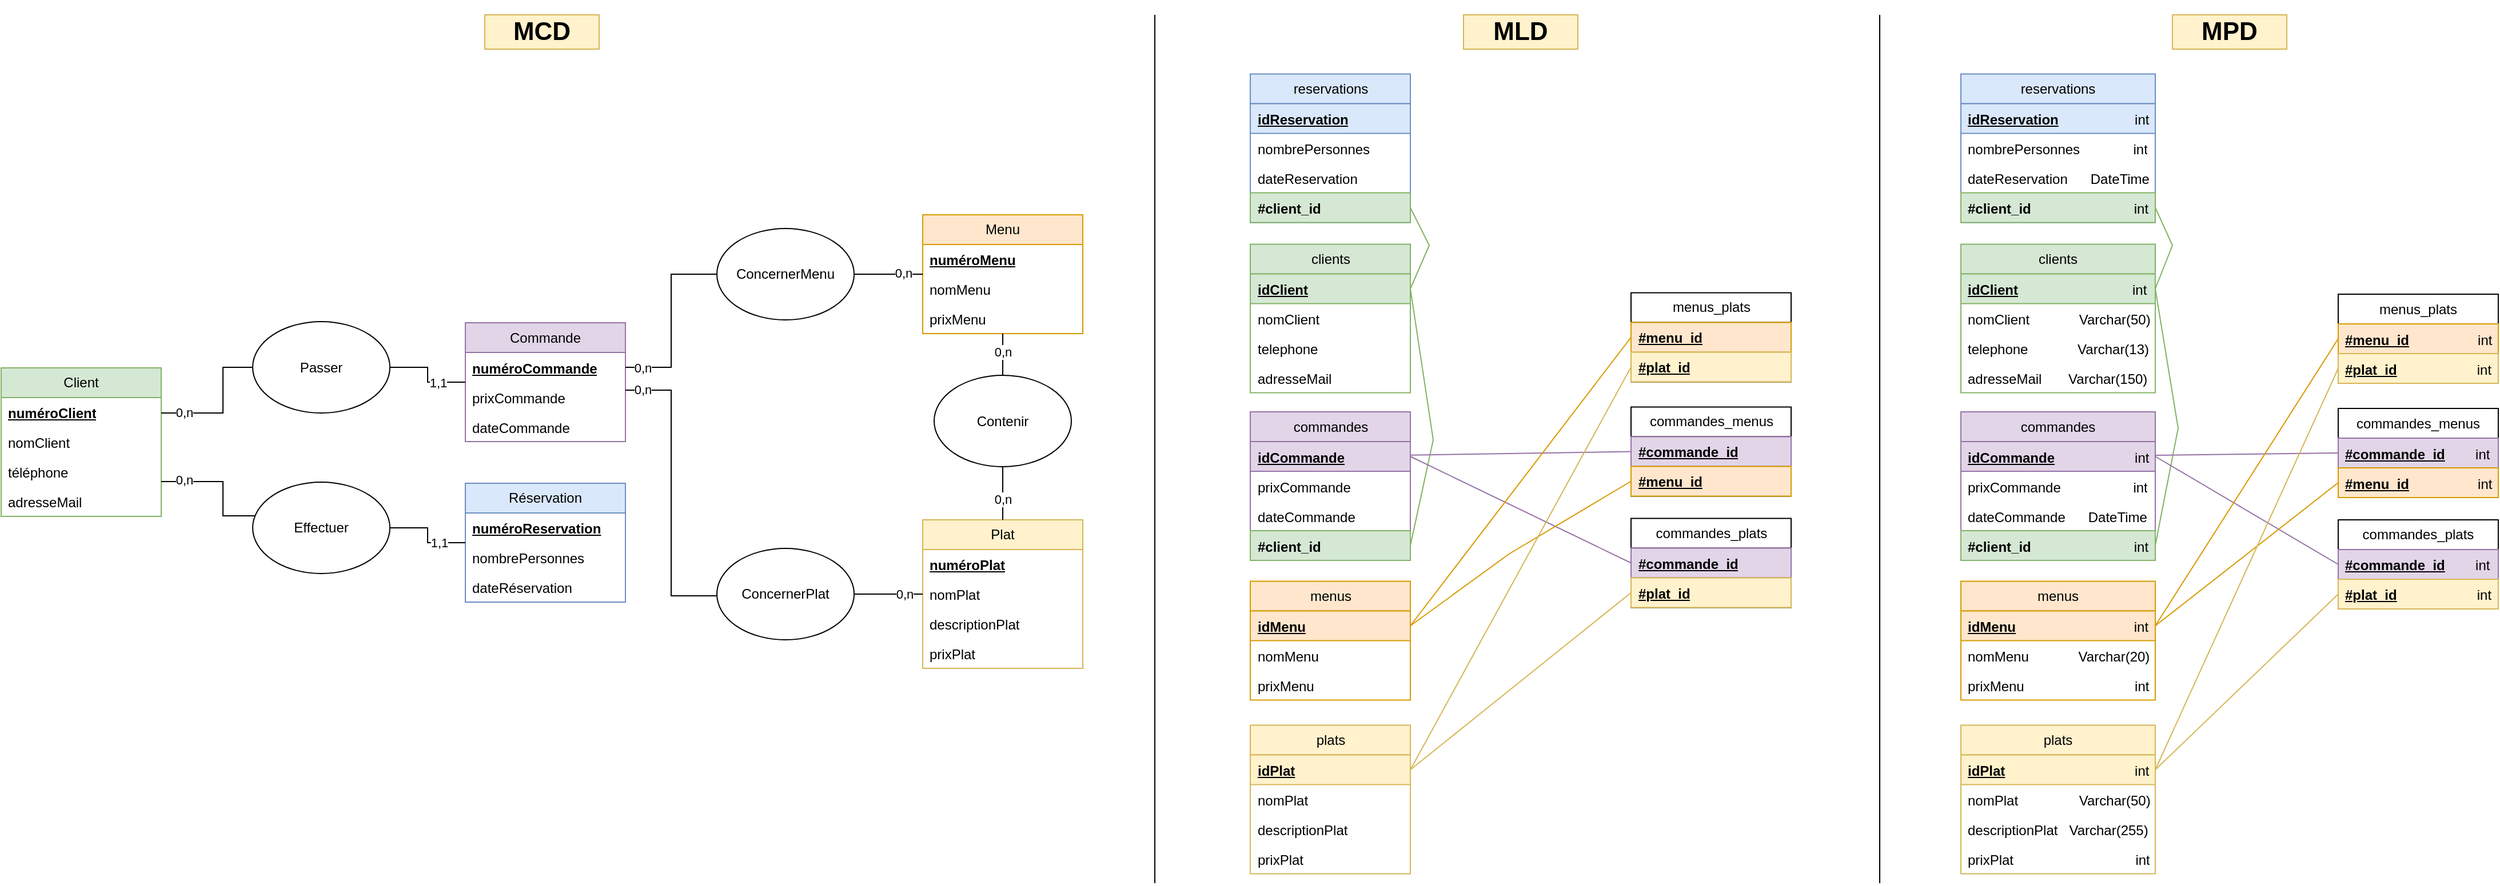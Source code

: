 <mxfile pages="4">
    <diagram name="Merise" id="BgTG9xj4gM9zMNTEuhgQ">
        <mxGraphModel dx="1089" dy="947" grid="1" gridSize="10" guides="1" tooltips="1" connect="1" arrows="1" fold="1" page="1" pageScale="1" pageWidth="1169" pageHeight="827" math="0" shadow="0">
            <root>
                <mxCell id="0"/>
                <mxCell id="1" parent="0"/>
                <mxCell id="fwjy9XzhMn_TV8Lq-sse-2" value="Réservation" style="swimlane;fontStyle=0;childLayout=stackLayout;horizontal=1;startSize=26;fillColor=#dae8fc;horizontalStack=0;resizeParent=1;resizeParentMax=0;resizeLast=0;collapsible=1;marginBottom=0;whiteSpace=wrap;html=1;strokeColor=#6c8ebf;" parent="1" vertex="1">
                    <mxGeometry x="517" y="450" width="140" height="104" as="geometry"/>
                </mxCell>
                <mxCell id="fwjy9XzhMn_TV8Lq-sse-3" value="&lt;u&gt;&lt;b&gt;numéroReservation&lt;/b&gt;&lt;/u&gt;" style="text;strokeColor=none;fillColor=none;align=left;verticalAlign=top;spacingLeft=4;spacingRight=4;overflow=hidden;rotatable=0;points=[[0,0.5],[1,0.5]];portConstraint=eastwest;whiteSpace=wrap;html=1;" parent="fwjy9XzhMn_TV8Lq-sse-2" vertex="1">
                    <mxGeometry y="26" width="140" height="26" as="geometry"/>
                </mxCell>
                <mxCell id="fwjy9XzhMn_TV8Lq-sse-5" value="nombrePersonnes" style="text;strokeColor=none;fillColor=none;align=left;verticalAlign=top;spacingLeft=4;spacingRight=4;overflow=hidden;rotatable=0;points=[[0,0.5],[1,0.5]];portConstraint=eastwest;whiteSpace=wrap;html=1;" parent="fwjy9XzhMn_TV8Lq-sse-2" vertex="1">
                    <mxGeometry y="52" width="140" height="26" as="geometry"/>
                </mxCell>
                <mxCell id="fwjy9XzhMn_TV8Lq-sse-154" value="dateRéservation" style="text;strokeColor=none;fillColor=none;align=left;verticalAlign=top;spacingLeft=4;spacingRight=4;overflow=hidden;rotatable=0;points=[[0,0.5],[1,0.5]];portConstraint=eastwest;whiteSpace=wrap;html=1;" parent="fwjy9XzhMn_TV8Lq-sse-2" vertex="1">
                    <mxGeometry y="78" width="140" height="26" as="geometry"/>
                </mxCell>
                <mxCell id="fwjy9XzhMn_TV8Lq-sse-6" value="Menu" style="swimlane;fontStyle=0;childLayout=stackLayout;horizontal=1;startSize=26;fillColor=#ffe6cc;horizontalStack=0;resizeParent=1;resizeParentMax=0;resizeLast=0;collapsible=1;marginBottom=0;whiteSpace=wrap;html=1;strokeColor=#d79b00;" parent="1" vertex="1">
                    <mxGeometry x="917" y="215" width="140" height="104" as="geometry"/>
                </mxCell>
                <mxCell id="fwjy9XzhMn_TV8Lq-sse-7" value="&lt;u&gt;&lt;b&gt;numéroMenu&lt;/b&gt;&lt;/u&gt;" style="text;strokeColor=none;fillColor=none;align=left;verticalAlign=top;spacingLeft=4;spacingRight=4;overflow=hidden;rotatable=0;points=[[0,0.5],[1,0.5]];portConstraint=eastwest;whiteSpace=wrap;html=1;" parent="fwjy9XzhMn_TV8Lq-sse-6" vertex="1">
                    <mxGeometry y="26" width="140" height="26" as="geometry"/>
                </mxCell>
                <mxCell id="fwjy9XzhMn_TV8Lq-sse-8" value="nomMenu" style="text;strokeColor=none;fillColor=none;align=left;verticalAlign=top;spacingLeft=4;spacingRight=4;overflow=hidden;rotatable=0;points=[[0,0.5],[1,0.5]];portConstraint=eastwest;whiteSpace=wrap;html=1;" parent="fwjy9XzhMn_TV8Lq-sse-6" vertex="1">
                    <mxGeometry y="52" width="140" height="26" as="geometry"/>
                </mxCell>
                <mxCell id="fwjy9XzhMn_TV8Lq-sse-9" value="prixMenu" style="text;strokeColor=none;fillColor=none;align=left;verticalAlign=top;spacingLeft=4;spacingRight=4;overflow=hidden;rotatable=0;points=[[0,0.5],[1,0.5]];portConstraint=eastwest;whiteSpace=wrap;html=1;" parent="fwjy9XzhMn_TV8Lq-sse-6" vertex="1">
                    <mxGeometry y="78" width="140" height="26" as="geometry"/>
                </mxCell>
                <mxCell id="fwjy9XzhMn_TV8Lq-sse-10" value="Commande" style="swimlane;fontStyle=0;childLayout=stackLayout;horizontal=1;startSize=26;fillColor=#e1d5e7;horizontalStack=0;resizeParent=1;resizeParentMax=0;resizeLast=0;collapsible=1;marginBottom=0;whiteSpace=wrap;html=1;strokeColor=#9673a6;" parent="1" vertex="1">
                    <mxGeometry x="517" y="309.5" width="140" height="104" as="geometry"/>
                </mxCell>
                <mxCell id="fwjy9XzhMn_TV8Lq-sse-11" value="&lt;u style=&quot;&quot;&gt;&lt;b&gt;numéroCommande&lt;/b&gt;&lt;/u&gt;" style="text;strokeColor=none;fillColor=none;align=left;verticalAlign=top;spacingLeft=4;spacingRight=4;overflow=hidden;rotatable=0;points=[[0,0.5],[1,0.5]];portConstraint=eastwest;whiteSpace=wrap;html=1;" parent="fwjy9XzhMn_TV8Lq-sse-10" vertex="1">
                    <mxGeometry y="26" width="140" height="26" as="geometry"/>
                </mxCell>
                <mxCell id="fwjy9XzhMn_TV8Lq-sse-13" value="prixCommande" style="text;strokeColor=none;fillColor=none;align=left;verticalAlign=top;spacingLeft=4;spacingRight=4;overflow=hidden;rotatable=0;points=[[0,0.5],[1,0.5]];portConstraint=eastwest;whiteSpace=wrap;html=1;" parent="fwjy9XzhMn_TV8Lq-sse-10" vertex="1">
                    <mxGeometry y="52" width="140" height="26" as="geometry"/>
                </mxCell>
                <mxCell id="JCvWWg81mE-I3PWn_kHw-1" value="dateCommande" style="text;strokeColor=none;fillColor=none;align=left;verticalAlign=top;spacingLeft=4;spacingRight=4;overflow=hidden;rotatable=0;points=[[0,0.5],[1,0.5]];portConstraint=eastwest;whiteSpace=wrap;html=1;" vertex="1" parent="fwjy9XzhMn_TV8Lq-sse-10">
                    <mxGeometry y="78" width="140" height="26" as="geometry"/>
                </mxCell>
                <mxCell id="fwjy9XzhMn_TV8Lq-sse-14" value="Plat" style="swimlane;fontStyle=0;childLayout=stackLayout;horizontal=1;startSize=26;fillColor=#fff2cc;horizontalStack=0;resizeParent=1;resizeParentMax=0;resizeLast=0;collapsible=1;marginBottom=0;whiteSpace=wrap;html=1;strokeColor=#d6b656;" parent="1" vertex="1">
                    <mxGeometry x="917" y="482" width="140" height="130" as="geometry"/>
                </mxCell>
                <mxCell id="fwjy9XzhMn_TV8Lq-sse-15" value="&lt;u&gt;&lt;b&gt;numéroPlat&lt;/b&gt;&lt;/u&gt;" style="text;strokeColor=none;fillColor=none;align=left;verticalAlign=top;spacingLeft=4;spacingRight=4;overflow=hidden;rotatable=0;points=[[0,0.5],[1,0.5]];portConstraint=eastwest;whiteSpace=wrap;html=1;" parent="fwjy9XzhMn_TV8Lq-sse-14" vertex="1">
                    <mxGeometry y="26" width="140" height="26" as="geometry"/>
                </mxCell>
                <mxCell id="fwjy9XzhMn_TV8Lq-sse-16" value="nomPlat" style="text;strokeColor=none;fillColor=none;align=left;verticalAlign=top;spacingLeft=4;spacingRight=4;overflow=hidden;rotatable=0;points=[[0,0.5],[1,0.5]];portConstraint=eastwest;whiteSpace=wrap;html=1;" parent="fwjy9XzhMn_TV8Lq-sse-14" vertex="1">
                    <mxGeometry y="52" width="140" height="26" as="geometry"/>
                </mxCell>
                <mxCell id="fwjy9XzhMn_TV8Lq-sse-17" value="descriptionPlat" style="text;strokeColor=none;fillColor=none;align=left;verticalAlign=top;spacingLeft=4;spacingRight=4;overflow=hidden;rotatable=0;points=[[0,0.5],[1,0.5]];portConstraint=eastwest;whiteSpace=wrap;html=1;" parent="fwjy9XzhMn_TV8Lq-sse-14" vertex="1">
                    <mxGeometry y="78" width="140" height="26" as="geometry"/>
                </mxCell>
                <mxCell id="fwjy9XzhMn_TV8Lq-sse-21" value="prixPlat" style="text;strokeColor=none;fillColor=none;align=left;verticalAlign=top;spacingLeft=4;spacingRight=4;overflow=hidden;rotatable=0;points=[[0,0.5],[1,0.5]];portConstraint=eastwest;whiteSpace=wrap;html=1;" parent="fwjy9XzhMn_TV8Lq-sse-14" vertex="1">
                    <mxGeometry y="104" width="140" height="26" as="geometry"/>
                </mxCell>
                <mxCell id="fwjy9XzhMn_TV8Lq-sse-19" style="edgeStyle=orthogonalEdgeStyle;rounded=0;orthogonalLoop=1;jettySize=auto;html=1;endArrow=none;startFill=0;" parent="1" source="fwjy9XzhMn_TV8Lq-sse-18" target="fwjy9XzhMn_TV8Lq-sse-14" edge="1">
                    <mxGeometry relative="1" as="geometry"/>
                </mxCell>
                <mxCell id="fwjy9XzhMn_TV8Lq-sse-24" value="0,n" style="edgeLabel;html=1;align=center;verticalAlign=middle;resizable=0;points=[];fontFamily=Helvetica;fontSize=11;fontColor=default;labelBackgroundColor=default;" parent="fwjy9XzhMn_TV8Lq-sse-19" vertex="1" connectable="0">
                    <mxGeometry x="0.564" y="1" relative="1" as="geometry">
                        <mxPoint x="-1" y="-8" as="offset"/>
                    </mxGeometry>
                </mxCell>
                <mxCell id="fwjy9XzhMn_TV8Lq-sse-20" style="edgeStyle=orthogonalEdgeStyle;rounded=0;orthogonalLoop=1;jettySize=auto;html=1;endArrow=none;startFill=0;" parent="1" source="fwjy9XzhMn_TV8Lq-sse-18" target="fwjy9XzhMn_TV8Lq-sse-6" edge="1">
                    <mxGeometry relative="1" as="geometry"/>
                </mxCell>
                <mxCell id="fwjy9XzhMn_TV8Lq-sse-23" value="0,n" style="edgeLabel;html=1;align=center;verticalAlign=middle;resizable=0;points=[];fontFamily=Helvetica;fontSize=11;fontColor=default;labelBackgroundColor=default;" parent="fwjy9XzhMn_TV8Lq-sse-20" vertex="1" connectable="0">
                    <mxGeometry x="0.618" y="-1" relative="1" as="geometry">
                        <mxPoint x="-1" y="7" as="offset"/>
                    </mxGeometry>
                </mxCell>
                <mxCell id="fwjy9XzhMn_TV8Lq-sse-18" value="Contenir" style="ellipse;whiteSpace=wrap;html=1;" parent="1" vertex="1">
                    <mxGeometry x="927" y="355.5" width="120" height="80" as="geometry"/>
                </mxCell>
                <mxCell id="fwjy9XzhMn_TV8Lq-sse-25" value="Client" style="swimlane;fontStyle=0;childLayout=stackLayout;horizontal=1;startSize=26;fillColor=#d5e8d4;horizontalStack=0;resizeParent=1;resizeParentMax=0;resizeLast=0;collapsible=1;marginBottom=0;whiteSpace=wrap;html=1;strokeColor=#82b366;" parent="1" vertex="1">
                    <mxGeometry x="111" y="349" width="140" height="130" as="geometry"/>
                </mxCell>
                <mxCell id="fwjy9XzhMn_TV8Lq-sse-26" value="&lt;u&gt;&lt;b&gt;numéroClient&lt;/b&gt;&lt;/u&gt;" style="text;strokeColor=none;fillColor=none;align=left;verticalAlign=top;spacingLeft=4;spacingRight=4;overflow=hidden;rotatable=0;points=[[0,0.5],[1,0.5]];portConstraint=eastwest;whiteSpace=wrap;html=1;" parent="fwjy9XzhMn_TV8Lq-sse-25" vertex="1">
                    <mxGeometry y="26" width="140" height="26" as="geometry"/>
                </mxCell>
                <mxCell id="fwjy9XzhMn_TV8Lq-sse-27" value="nomClient" style="text;strokeColor=none;fillColor=none;align=left;verticalAlign=top;spacingLeft=4;spacingRight=4;overflow=hidden;rotatable=0;points=[[0,0.5],[1,0.5]];portConstraint=eastwest;whiteSpace=wrap;html=1;" parent="fwjy9XzhMn_TV8Lq-sse-25" vertex="1">
                    <mxGeometry y="52" width="140" height="26" as="geometry"/>
                </mxCell>
                <mxCell id="fwjy9XzhMn_TV8Lq-sse-28" value="téléphone" style="text;strokeColor=none;fillColor=none;align=left;verticalAlign=top;spacingLeft=4;spacingRight=4;overflow=hidden;rotatable=0;points=[[0,0.5],[1,0.5]];portConstraint=eastwest;whiteSpace=wrap;html=1;" parent="fwjy9XzhMn_TV8Lq-sse-25" vertex="1">
                    <mxGeometry y="78" width="140" height="26" as="geometry"/>
                </mxCell>
                <mxCell id="fwjy9XzhMn_TV8Lq-sse-29" value="adresseMail" style="text;strokeColor=none;fillColor=none;align=left;verticalAlign=top;spacingLeft=4;spacingRight=4;overflow=hidden;rotatable=0;points=[[0,0.5],[1,0.5]];portConstraint=eastwest;whiteSpace=wrap;html=1;" parent="fwjy9XzhMn_TV8Lq-sse-25" vertex="1">
                    <mxGeometry y="104" width="140" height="26" as="geometry"/>
                </mxCell>
                <mxCell id="fwjy9XzhMn_TV8Lq-sse-38" style="edgeStyle=orthogonalEdgeStyle;shape=connector;rounded=0;orthogonalLoop=1;jettySize=auto;html=1;strokeColor=default;align=center;verticalAlign=middle;fontFamily=Helvetica;fontSize=11;fontColor=default;labelBackgroundColor=default;startFill=0;endArrow=none;" parent="1" source="fwjy9XzhMn_TV8Lq-sse-30" target="fwjy9XzhMn_TV8Lq-sse-25" edge="1">
                    <mxGeometry relative="1" as="geometry">
                        <Array as="points">
                            <mxPoint x="305" y="478.5"/>
                            <mxPoint x="305" y="448.5"/>
                        </Array>
                    </mxGeometry>
                </mxCell>
                <mxCell id="fwjy9XzhMn_TV8Lq-sse-43" value="0,n" style="edgeLabel;html=1;align=center;verticalAlign=middle;resizable=0;points=[];fontFamily=Helvetica;fontSize=11;fontColor=default;labelBackgroundColor=default;" parent="fwjy9XzhMn_TV8Lq-sse-38" vertex="1" connectable="0">
                    <mxGeometry x="0.757" y="-2" relative="1" as="geometry">
                        <mxPoint x="6" as="offset"/>
                    </mxGeometry>
                </mxCell>
                <mxCell id="fwjy9XzhMn_TV8Lq-sse-40" style="edgeStyle=orthogonalEdgeStyle;shape=connector;rounded=0;orthogonalLoop=1;jettySize=auto;html=1;strokeColor=default;align=center;verticalAlign=middle;fontFamily=Helvetica;fontSize=11;fontColor=default;labelBackgroundColor=default;startFill=0;endArrow=none;" parent="1" source="fwjy9XzhMn_TV8Lq-sse-30" target="fwjy9XzhMn_TV8Lq-sse-2" edge="1">
                    <mxGeometry relative="1" as="geometry"/>
                </mxCell>
                <mxCell id="fwjy9XzhMn_TV8Lq-sse-44" value="1,1" style="edgeLabel;html=1;align=center;verticalAlign=middle;resizable=0;points=[];fontFamily=Helvetica;fontSize=11;fontColor=default;labelBackgroundColor=default;" parent="fwjy9XzhMn_TV8Lq-sse-40" vertex="1" connectable="0">
                    <mxGeometry x="0.564" y="-1" relative="1" as="geometry">
                        <mxPoint x="-6" y="-1" as="offset"/>
                    </mxGeometry>
                </mxCell>
                <mxCell id="fwjy9XzhMn_TV8Lq-sse-30" value="Effectuer" style="ellipse;whiteSpace=wrap;html=1;" parent="1" vertex="1">
                    <mxGeometry x="331" y="449" width="120" height="80" as="geometry"/>
                </mxCell>
                <mxCell id="fwjy9XzhMn_TV8Lq-sse-37" style="edgeStyle=orthogonalEdgeStyle;shape=connector;rounded=0;orthogonalLoop=1;jettySize=auto;html=1;strokeColor=default;align=center;verticalAlign=middle;fontFamily=Helvetica;fontSize=11;fontColor=default;labelBackgroundColor=default;startFill=0;endArrow=none;" parent="1" source="fwjy9XzhMn_TV8Lq-sse-36" target="fwjy9XzhMn_TV8Lq-sse-25" edge="1">
                    <mxGeometry relative="1" as="geometry">
                        <Array as="points">
                            <mxPoint x="305" y="348.5"/>
                            <mxPoint x="305" y="388.5"/>
                        </Array>
                    </mxGeometry>
                </mxCell>
                <mxCell id="fwjy9XzhMn_TV8Lq-sse-42" value="0,n" style="edgeLabel;html=1;align=center;verticalAlign=middle;resizable=0;points=[];fontFamily=Helvetica;fontSize=11;fontColor=default;labelBackgroundColor=default;" parent="fwjy9XzhMn_TV8Lq-sse-37" vertex="1" connectable="0">
                    <mxGeometry x="0.773" y="-2" relative="1" as="geometry">
                        <mxPoint x="6" y="1" as="offset"/>
                    </mxGeometry>
                </mxCell>
                <mxCell id="fwjy9XzhMn_TV8Lq-sse-39" style="edgeStyle=orthogonalEdgeStyle;shape=connector;rounded=0;orthogonalLoop=1;jettySize=auto;html=1;strokeColor=default;align=center;verticalAlign=middle;fontFamily=Helvetica;fontSize=11;fontColor=default;labelBackgroundColor=default;startFill=0;endArrow=none;" parent="1" source="fwjy9XzhMn_TV8Lq-sse-36" target="fwjy9XzhMn_TV8Lq-sse-10" edge="1">
                    <mxGeometry relative="1" as="geometry"/>
                </mxCell>
                <mxCell id="fwjy9XzhMn_TV8Lq-sse-41" value="1,1" style="edgeLabel;html=1;align=center;verticalAlign=middle;resizable=0;points=[];fontFamily=Helvetica;fontSize=11;fontColor=default;labelBackgroundColor=default;" parent="fwjy9XzhMn_TV8Lq-sse-39" vertex="1" connectable="0">
                    <mxGeometry x="0.636" y="2" relative="1" as="geometry">
                        <mxPoint x="-10" y="2" as="offset"/>
                    </mxGeometry>
                </mxCell>
                <mxCell id="fwjy9XzhMn_TV8Lq-sse-36" value="Passer" style="ellipse;whiteSpace=wrap;html=1;" parent="1" vertex="1">
                    <mxGeometry x="331" y="308.5" width="120" height="80" as="geometry"/>
                </mxCell>
                <mxCell id="fwjy9XzhMn_TV8Lq-sse-49" style="edgeStyle=orthogonalEdgeStyle;shape=connector;rounded=0;orthogonalLoop=1;jettySize=auto;html=1;strokeColor=default;align=center;verticalAlign=middle;fontFamily=Helvetica;fontSize=11;fontColor=default;labelBackgroundColor=default;startFill=0;endArrow=none;" parent="1" source="fwjy9XzhMn_TV8Lq-sse-45" target="fwjy9XzhMn_TV8Lq-sse-6" edge="1">
                    <mxGeometry relative="1" as="geometry"/>
                </mxCell>
                <mxCell id="fwjy9XzhMn_TV8Lq-sse-53" value="0,n" style="edgeLabel;html=1;align=center;verticalAlign=middle;resizable=0;points=[];fontFamily=Helvetica;fontSize=11;fontColor=default;labelBackgroundColor=default;" parent="fwjy9XzhMn_TV8Lq-sse-49" vertex="1" connectable="0">
                    <mxGeometry x="0.436" y="1" relative="1" as="geometry">
                        <mxPoint as="offset"/>
                    </mxGeometry>
                </mxCell>
                <mxCell id="fwjy9XzhMn_TV8Lq-sse-45" value="ConcernerMenu" style="ellipse;whiteSpace=wrap;html=1;" parent="1" vertex="1">
                    <mxGeometry x="737" y="227" width="120" height="80" as="geometry"/>
                </mxCell>
                <mxCell id="fwjy9XzhMn_TV8Lq-sse-48" style="edgeStyle=orthogonalEdgeStyle;shape=connector;rounded=0;orthogonalLoop=1;jettySize=auto;html=1;strokeColor=default;align=center;verticalAlign=middle;fontFamily=Helvetica;fontSize=11;fontColor=default;labelBackgroundColor=default;startFill=0;endArrow=none;" parent="1" source="fwjy9XzhMn_TV8Lq-sse-46" target="fwjy9XzhMn_TV8Lq-sse-10" edge="1">
                    <mxGeometry relative="1" as="geometry">
                        <Array as="points">
                            <mxPoint x="697" y="548.5"/>
                            <mxPoint x="697" y="368.5"/>
                        </Array>
                    </mxGeometry>
                </mxCell>
                <mxCell id="fwjy9XzhMn_TV8Lq-sse-52" value="0,n" style="edgeLabel;html=1;align=center;verticalAlign=middle;resizable=0;points=[];fontFamily=Helvetica;fontSize=11;fontColor=default;labelBackgroundColor=default;" parent="fwjy9XzhMn_TV8Lq-sse-48" vertex="1" connectable="0">
                    <mxGeometry x="0.885" y="-1" relative="1" as="geometry">
                        <mxPoint as="offset"/>
                    </mxGeometry>
                </mxCell>
                <mxCell id="fwjy9XzhMn_TV8Lq-sse-50" value="0,n" style="edgeStyle=orthogonalEdgeStyle;shape=connector;rounded=0;orthogonalLoop=1;jettySize=auto;html=1;strokeColor=default;align=center;verticalAlign=middle;fontFamily=Helvetica;fontSize=11;fontColor=default;labelBackgroundColor=default;startFill=0;endArrow=none;" parent="1" source="fwjy9XzhMn_TV8Lq-sse-46" target="fwjy9XzhMn_TV8Lq-sse-14" edge="1">
                    <mxGeometry x="0.467" relative="1" as="geometry">
                        <Array as="points">
                            <mxPoint x="901" y="547"/>
                            <mxPoint x="901" y="547"/>
                        </Array>
                        <mxPoint as="offset"/>
                    </mxGeometry>
                </mxCell>
                <mxCell id="fwjy9XzhMn_TV8Lq-sse-46" value="ConcernerPlat" style="ellipse;whiteSpace=wrap;html=1;" parent="1" vertex="1">
                    <mxGeometry x="737" y="507" width="120" height="80" as="geometry"/>
                </mxCell>
                <mxCell id="fwjy9XzhMn_TV8Lq-sse-47" style="edgeStyle=orthogonalEdgeStyle;shape=connector;rounded=0;orthogonalLoop=1;jettySize=auto;html=1;strokeColor=default;align=center;verticalAlign=middle;fontFamily=Helvetica;fontSize=11;fontColor=default;labelBackgroundColor=default;startFill=0;endArrow=none;entryX=0;entryY=0.5;entryDx=0;entryDy=0;" parent="1" source="fwjy9XzhMn_TV8Lq-sse-11" target="fwjy9XzhMn_TV8Lq-sse-45" edge="1">
                    <mxGeometry relative="1" as="geometry"/>
                </mxCell>
                <mxCell id="fwjy9XzhMn_TV8Lq-sse-51" value="0,n" style="edgeLabel;html=1;align=center;verticalAlign=middle;resizable=0;points=[];fontFamily=Helvetica;fontSize=11;fontColor=default;labelBackgroundColor=default;" parent="fwjy9XzhMn_TV8Lq-sse-47" vertex="1" connectable="0">
                    <mxGeometry x="-0.815" y="3" relative="1" as="geometry">
                        <mxPoint y="3" as="offset"/>
                    </mxGeometry>
                </mxCell>
                <mxCell id="fwjy9XzhMn_TV8Lq-sse-54" value="&lt;h1&gt;MCD&lt;/h1&gt;" style="text;html=1;align=center;verticalAlign=middle;whiteSpace=wrap;rounded=0;fontFamily=Helvetica;fontSize=11;labelBackgroundColor=none;fillColor=#fff2cc;strokeColor=#d6b656;" parent="1" vertex="1">
                    <mxGeometry x="534" y="40" width="100" height="30" as="geometry"/>
                </mxCell>
                <mxCell id="fwjy9XzhMn_TV8Lq-sse-55" value="reservations" style="swimlane;fontStyle=0;childLayout=stackLayout;horizontal=1;startSize=26;fillColor=#dae8fc;horizontalStack=0;resizeParent=1;resizeParentMax=0;resizeLast=0;collapsible=1;marginBottom=0;whiteSpace=wrap;html=1;strokeColor=#6c8ebf;" parent="1" vertex="1">
                    <mxGeometry x="1203.5" y="91.75" width="140" height="130" as="geometry"/>
                </mxCell>
                <mxCell id="fwjy9XzhMn_TV8Lq-sse-56" value="&lt;u&gt;&lt;b&gt;idReservation&lt;/b&gt;&lt;/u&gt;" style="text;strokeColor=#6c8ebf;fillColor=#dae8fc;align=left;verticalAlign=top;spacingLeft=4;spacingRight=4;overflow=hidden;rotatable=0;points=[[0,0.5],[1,0.5]];portConstraint=eastwest;whiteSpace=wrap;html=1;" parent="fwjy9XzhMn_TV8Lq-sse-55" vertex="1">
                    <mxGeometry y="26" width="140" height="26" as="geometry"/>
                </mxCell>
                <mxCell id="fwjy9XzhMn_TV8Lq-sse-155" value="nombrePersonnes" style="text;strokeColor=none;fillColor=none;align=left;verticalAlign=top;spacingLeft=4;spacingRight=4;overflow=hidden;rotatable=0;points=[[0,0.5],[1,0.5]];portConstraint=eastwest;whiteSpace=wrap;html=1;" parent="fwjy9XzhMn_TV8Lq-sse-55" vertex="1">
                    <mxGeometry y="52" width="140" height="26" as="geometry"/>
                </mxCell>
                <mxCell id="fwjy9XzhMn_TV8Lq-sse-57" value="dateReservation" style="text;strokeColor=none;fillColor=none;align=left;verticalAlign=top;spacingLeft=4;spacingRight=4;overflow=hidden;rotatable=0;points=[[0,0.5],[1,0.5]];portConstraint=eastwest;whiteSpace=wrap;html=1;" parent="fwjy9XzhMn_TV8Lq-sse-55" vertex="1">
                    <mxGeometry y="78" width="140" height="26" as="geometry"/>
                </mxCell>
                <mxCell id="fwjy9XzhMn_TV8Lq-sse-77" value="&lt;b&gt;#client_id&lt;/b&gt;" style="text;strokeColor=#82b366;fillColor=#d5e8d4;align=left;verticalAlign=top;spacingLeft=4;spacingRight=4;overflow=hidden;rotatable=0;points=[[0,0.5],[1,0.5]];portConstraint=eastwest;whiteSpace=wrap;html=1;" parent="fwjy9XzhMn_TV8Lq-sse-55" vertex="1">
                    <mxGeometry y="104" width="140" height="26" as="geometry"/>
                </mxCell>
                <mxCell id="fwjy9XzhMn_TV8Lq-sse-58" value="menus" style="swimlane;fontStyle=0;childLayout=stackLayout;horizontal=1;startSize=26;fillColor=#ffe6cc;horizontalStack=0;resizeParent=1;resizeParentMax=0;resizeLast=0;collapsible=1;marginBottom=0;whiteSpace=wrap;html=1;strokeColor=#d79b00;" parent="1" vertex="1">
                    <mxGeometry x="1203.5" y="535.75" width="140" height="104" as="geometry"/>
                </mxCell>
                <mxCell id="fwjy9XzhMn_TV8Lq-sse-59" value="&lt;u&gt;&lt;b&gt;idMenu&lt;/b&gt;&lt;/u&gt;" style="text;strokeColor=#d79b00;fillColor=#ffe6cc;align=left;verticalAlign=top;spacingLeft=4;spacingRight=4;overflow=hidden;rotatable=0;points=[[0,0.5],[1,0.5]];portConstraint=eastwest;whiteSpace=wrap;html=1;" parent="fwjy9XzhMn_TV8Lq-sse-58" vertex="1">
                    <mxGeometry y="26" width="140" height="26" as="geometry"/>
                </mxCell>
                <mxCell id="fwjy9XzhMn_TV8Lq-sse-60" value="nomMenu" style="text;strokeColor=none;fillColor=none;align=left;verticalAlign=top;spacingLeft=4;spacingRight=4;overflow=hidden;rotatable=0;points=[[0,0.5],[1,0.5]];portConstraint=eastwest;whiteSpace=wrap;html=1;" parent="fwjy9XzhMn_TV8Lq-sse-58" vertex="1">
                    <mxGeometry y="52" width="140" height="26" as="geometry"/>
                </mxCell>
                <mxCell id="fwjy9XzhMn_TV8Lq-sse-61" value="prixMenu" style="text;strokeColor=none;fillColor=none;align=left;verticalAlign=top;spacingLeft=4;spacingRight=4;overflow=hidden;rotatable=0;points=[[0,0.5],[1,0.5]];portConstraint=eastwest;whiteSpace=wrap;html=1;" parent="fwjy9XzhMn_TV8Lq-sse-58" vertex="1">
                    <mxGeometry y="78" width="140" height="26" as="geometry"/>
                </mxCell>
                <mxCell id="fwjy9XzhMn_TV8Lq-sse-62" value="commandes" style="swimlane;fontStyle=0;childLayout=stackLayout;horizontal=1;startSize=26;fillColor=#e1d5e7;horizontalStack=0;resizeParent=1;resizeParentMax=0;resizeLast=0;collapsible=1;marginBottom=0;whiteSpace=wrap;html=1;strokeColor=#9673a6;" parent="1" vertex="1">
                    <mxGeometry x="1203.5" y="387.5" width="140" height="130" as="geometry"/>
                </mxCell>
                <mxCell id="fwjy9XzhMn_TV8Lq-sse-63" value="&lt;u style=&quot;&quot;&gt;&lt;b&gt;idCommande&lt;/b&gt;&lt;/u&gt;" style="text;strokeColor=#9673a6;fillColor=#e1d5e7;align=left;verticalAlign=top;spacingLeft=4;spacingRight=4;overflow=hidden;rotatable=0;points=[[0,0.5],[1,0.5]];portConstraint=eastwest;whiteSpace=wrap;html=1;" parent="fwjy9XzhMn_TV8Lq-sse-62" vertex="1">
                    <mxGeometry y="26" width="140" height="26" as="geometry"/>
                </mxCell>
                <mxCell id="JCvWWg81mE-I3PWn_kHw-3" value="prixCommande" style="text;strokeColor=none;fillColor=none;align=left;verticalAlign=top;spacingLeft=4;spacingRight=4;overflow=hidden;rotatable=0;points=[[0,0.5],[1,0.5]];portConstraint=eastwest;whiteSpace=wrap;html=1;" vertex="1" parent="fwjy9XzhMn_TV8Lq-sse-62">
                    <mxGeometry y="52" width="140" height="26" as="geometry"/>
                </mxCell>
                <mxCell id="fwjy9XzhMn_TV8Lq-sse-64" value="dateCommande" style="text;strokeColor=none;fillColor=none;align=left;verticalAlign=top;spacingLeft=4;spacingRight=4;overflow=hidden;rotatable=0;points=[[0,0.5],[1,0.5]];portConstraint=eastwest;whiteSpace=wrap;html=1;" parent="fwjy9XzhMn_TV8Lq-sse-62" vertex="1">
                    <mxGeometry y="78" width="140" height="26" as="geometry"/>
                </mxCell>
                <mxCell id="fwjy9XzhMn_TV8Lq-sse-76" value="&lt;b&gt;#client_id&lt;/b&gt;" style="text;strokeColor=#82b366;fillColor=#d5e8d4;align=left;verticalAlign=top;spacingLeft=4;spacingRight=4;overflow=hidden;rotatable=0;points=[[0,0.5],[1,0.5]];portConstraint=eastwest;whiteSpace=wrap;html=1;" parent="fwjy9XzhMn_TV8Lq-sse-62" vertex="1">
                    <mxGeometry y="104" width="140" height="26" as="geometry"/>
                </mxCell>
                <mxCell id="fwjy9XzhMn_TV8Lq-sse-65" value="plats" style="swimlane;fontStyle=0;childLayout=stackLayout;horizontal=1;startSize=26;fillColor=#fff2cc;horizontalStack=0;resizeParent=1;resizeParentMax=0;resizeLast=0;collapsible=1;marginBottom=0;whiteSpace=wrap;html=1;strokeColor=#d6b656;" parent="1" vertex="1">
                    <mxGeometry x="1203.5" y="661.75" width="140" height="130" as="geometry"/>
                </mxCell>
                <mxCell id="fwjy9XzhMn_TV8Lq-sse-66" value="&lt;u&gt;&lt;b&gt;idPlat&lt;/b&gt;&lt;/u&gt;" style="text;strokeColor=#d6b656;fillColor=#fff2cc;align=left;verticalAlign=top;spacingLeft=4;spacingRight=4;overflow=hidden;rotatable=0;points=[[0,0.5],[1,0.5]];portConstraint=eastwest;whiteSpace=wrap;html=1;" parent="fwjy9XzhMn_TV8Lq-sse-65" vertex="1">
                    <mxGeometry y="26" width="140" height="26" as="geometry"/>
                </mxCell>
                <mxCell id="fwjy9XzhMn_TV8Lq-sse-67" value="nomPlat" style="text;strokeColor=none;fillColor=none;align=left;verticalAlign=top;spacingLeft=4;spacingRight=4;overflow=hidden;rotatable=0;points=[[0,0.5],[1,0.5]];portConstraint=eastwest;whiteSpace=wrap;html=1;" parent="fwjy9XzhMn_TV8Lq-sse-65" vertex="1">
                    <mxGeometry y="52" width="140" height="26" as="geometry"/>
                </mxCell>
                <mxCell id="fwjy9XzhMn_TV8Lq-sse-68" value="descriptionPlat" style="text;strokeColor=none;fillColor=none;align=left;verticalAlign=top;spacingLeft=4;spacingRight=4;overflow=hidden;rotatable=0;points=[[0,0.5],[1,0.5]];portConstraint=eastwest;whiteSpace=wrap;html=1;" parent="fwjy9XzhMn_TV8Lq-sse-65" vertex="1">
                    <mxGeometry y="78" width="140" height="26" as="geometry"/>
                </mxCell>
                <mxCell id="fwjy9XzhMn_TV8Lq-sse-69" value="prixPlat" style="text;strokeColor=none;fillColor=none;align=left;verticalAlign=top;spacingLeft=4;spacingRight=4;overflow=hidden;rotatable=0;points=[[0,0.5],[1,0.5]];portConstraint=eastwest;whiteSpace=wrap;html=1;" parent="fwjy9XzhMn_TV8Lq-sse-65" vertex="1">
                    <mxGeometry y="104" width="140" height="26" as="geometry"/>
                </mxCell>
                <mxCell id="fwjy9XzhMn_TV8Lq-sse-70" value="clients" style="swimlane;fontStyle=0;childLayout=stackLayout;horizontal=1;startSize=26;fillColor=#d5e8d4;horizontalStack=0;resizeParent=1;resizeParentMax=0;resizeLast=0;collapsible=1;marginBottom=0;whiteSpace=wrap;html=1;strokeColor=#82b366;" parent="1" vertex="1">
                    <mxGeometry x="1203.5" y="240.75" width="140" height="130" as="geometry"/>
                </mxCell>
                <mxCell id="fwjy9XzhMn_TV8Lq-sse-71" value="&lt;u&gt;&lt;b&gt;idClient&lt;/b&gt;&lt;/u&gt;" style="text;strokeColor=#82b366;fillColor=#d5e8d4;align=left;verticalAlign=top;spacingLeft=4;spacingRight=4;overflow=hidden;rotatable=0;points=[[0,0.5],[1,0.5]];portConstraint=eastwest;whiteSpace=wrap;html=1;" parent="fwjy9XzhMn_TV8Lq-sse-70" vertex="1">
                    <mxGeometry y="26" width="140" height="26" as="geometry"/>
                </mxCell>
                <mxCell id="fwjy9XzhMn_TV8Lq-sse-72" value="nomClient" style="text;strokeColor=none;fillColor=none;align=left;verticalAlign=top;spacingLeft=4;spacingRight=4;overflow=hidden;rotatable=0;points=[[0,0.5],[1,0.5]];portConstraint=eastwest;whiteSpace=wrap;html=1;" parent="fwjy9XzhMn_TV8Lq-sse-70" vertex="1">
                    <mxGeometry y="52" width="140" height="26" as="geometry"/>
                </mxCell>
                <mxCell id="fwjy9XzhMn_TV8Lq-sse-73" value="telephone" style="text;strokeColor=none;fillColor=none;align=left;verticalAlign=top;spacingLeft=4;spacingRight=4;overflow=hidden;rotatable=0;points=[[0,0.5],[1,0.5]];portConstraint=eastwest;whiteSpace=wrap;html=1;" parent="fwjy9XzhMn_TV8Lq-sse-70" vertex="1">
                    <mxGeometry y="78" width="140" height="26" as="geometry"/>
                </mxCell>
                <mxCell id="fwjy9XzhMn_TV8Lq-sse-74" value="adresseMail" style="text;strokeColor=none;fillColor=none;align=left;verticalAlign=top;spacingLeft=4;spacingRight=4;overflow=hidden;rotatable=0;points=[[0,0.5],[1,0.5]];portConstraint=eastwest;whiteSpace=wrap;html=1;" parent="fwjy9XzhMn_TV8Lq-sse-70" vertex="1">
                    <mxGeometry y="104" width="140" height="26" as="geometry"/>
                </mxCell>
                <mxCell id="fwjy9XzhMn_TV8Lq-sse-75" value="&lt;h1&gt;MLD&lt;/h1&gt;" style="text;html=1;align=center;verticalAlign=middle;whiteSpace=wrap;rounded=0;fontFamily=Helvetica;fontSize=11;labelBackgroundColor=none;fillColor=#fff2cc;strokeColor=#d6b656;" parent="1" vertex="1">
                    <mxGeometry x="1390" y="40" width="100" height="30" as="geometry"/>
                </mxCell>
                <mxCell id="fwjy9XzhMn_TV8Lq-sse-78" value="menus_plats" style="swimlane;fontStyle=0;childLayout=stackLayout;horizontal=1;startSize=26;fillColor=none;horizontalStack=0;resizeParent=1;resizeParentMax=0;resizeLast=0;collapsible=1;marginBottom=0;whiteSpace=wrap;html=1;" parent="1" vertex="1">
                    <mxGeometry x="1536.5" y="283.25" width="140" height="78" as="geometry"/>
                </mxCell>
                <mxCell id="fwjy9XzhMn_TV8Lq-sse-83" value="&lt;u&gt;&lt;b&gt;#menu_id&lt;/b&gt;&lt;/u&gt;" style="text;strokeColor=#d79b00;fillColor=#ffe6cc;align=left;verticalAlign=top;spacingLeft=4;spacingRight=4;overflow=hidden;rotatable=0;points=[[0,0.5],[1,0.5]];portConstraint=eastwest;whiteSpace=wrap;html=1;" parent="fwjy9XzhMn_TV8Lq-sse-78" vertex="1">
                    <mxGeometry y="26" width="140" height="26" as="geometry"/>
                </mxCell>
                <mxCell id="fwjy9XzhMn_TV8Lq-sse-79" value="&lt;u&gt;&lt;b&gt;#plat_id&lt;/b&gt;&lt;/u&gt;" style="text;strokeColor=#d6b656;fillColor=#fff2cc;align=left;verticalAlign=top;spacingLeft=4;spacingRight=4;overflow=hidden;rotatable=0;points=[[0,0.5],[1,0.5]];portConstraint=eastwest;whiteSpace=wrap;html=1;" parent="fwjy9XzhMn_TV8Lq-sse-78" vertex="1">
                    <mxGeometry y="52" width="140" height="26" as="geometry"/>
                </mxCell>
                <mxCell id="fwjy9XzhMn_TV8Lq-sse-84" value="commandes_menus" style="swimlane;fontStyle=0;childLayout=stackLayout;horizontal=1;startSize=26;fillColor=none;horizontalStack=0;resizeParent=1;resizeParentMax=0;resizeLast=0;collapsible=1;marginBottom=0;whiteSpace=wrap;html=1;" parent="1" vertex="1">
                    <mxGeometry x="1536.5" y="383.25" width="140" height="78" as="geometry"/>
                </mxCell>
                <mxCell id="fwjy9XzhMn_TV8Lq-sse-85" value="&lt;u&gt;&lt;b&gt;#commande_id&lt;/b&gt;&lt;/u&gt;" style="text;strokeColor=#9673a6;fillColor=#e1d5e7;align=left;verticalAlign=top;spacingLeft=4;spacingRight=4;overflow=hidden;rotatable=0;points=[[0,0.5],[1,0.5]];portConstraint=eastwest;whiteSpace=wrap;html=1;" parent="fwjy9XzhMn_TV8Lq-sse-84" vertex="1">
                    <mxGeometry y="26" width="140" height="26" as="geometry"/>
                </mxCell>
                <mxCell id="fwjy9XzhMn_TV8Lq-sse-86" value="&lt;u&gt;&lt;b&gt;#menu_id&lt;/b&gt;&lt;/u&gt;" style="text;strokeColor=#d79b00;fillColor=#ffe6cc;align=left;verticalAlign=top;spacingLeft=4;spacingRight=4;overflow=hidden;rotatable=0;points=[[0,0.5],[1,0.5]];portConstraint=eastwest;whiteSpace=wrap;html=1;" parent="fwjy9XzhMn_TV8Lq-sse-84" vertex="1">
                    <mxGeometry y="52" width="140" height="26" as="geometry"/>
                </mxCell>
                <mxCell id="fwjy9XzhMn_TV8Lq-sse-90" value="commandes_plats" style="swimlane;fontStyle=0;childLayout=stackLayout;horizontal=1;startSize=26;fillColor=none;horizontalStack=0;resizeParent=1;resizeParentMax=0;resizeLast=0;collapsible=1;marginBottom=0;whiteSpace=wrap;html=1;" parent="1" vertex="1">
                    <mxGeometry x="1536.5" y="480.75" width="140" height="78" as="geometry"/>
                </mxCell>
                <mxCell id="fwjy9XzhMn_TV8Lq-sse-91" value="&lt;u&gt;&lt;b&gt;#commande_id&lt;/b&gt;&lt;/u&gt;" style="text;strokeColor=#9673a6;fillColor=#e1d5e7;align=left;verticalAlign=top;spacingLeft=4;spacingRight=4;overflow=hidden;rotatable=0;points=[[0,0.5],[1,0.5]];portConstraint=eastwest;whiteSpace=wrap;html=1;" parent="fwjy9XzhMn_TV8Lq-sse-90" vertex="1">
                    <mxGeometry y="26" width="140" height="26" as="geometry"/>
                </mxCell>
                <mxCell id="fwjy9XzhMn_TV8Lq-sse-92" value="&lt;u&gt;&lt;b&gt;#plat_id&lt;/b&gt;&lt;/u&gt;" style="text;strokeColor=#d6b656;fillColor=#fff2cc;align=left;verticalAlign=top;spacingLeft=4;spacingRight=4;overflow=hidden;rotatable=0;points=[[0,0.5],[1,0.5]];portConstraint=eastwest;whiteSpace=wrap;html=1;" parent="fwjy9XzhMn_TV8Lq-sse-90" vertex="1">
                    <mxGeometry y="52" width="140" height="26" as="geometry"/>
                </mxCell>
                <mxCell id="fwjy9XzhMn_TV8Lq-sse-105" style="edgeStyle=none;shape=connector;rounded=0;orthogonalLoop=1;jettySize=auto;html=1;entryX=1;entryY=0.5;entryDx=0;entryDy=0;strokeColor=#82b366;align=center;verticalAlign=middle;fontFamily=Helvetica;fontSize=11;fontColor=default;labelBackgroundColor=default;startFill=0;endArrow=none;exitX=1;exitY=0.5;exitDx=0;exitDy=0;fillColor=#d5e8d4;" parent="1" source="fwjy9XzhMn_TV8Lq-sse-71" target="fwjy9XzhMn_TV8Lq-sse-76" edge="1">
                    <mxGeometry relative="1" as="geometry">
                        <Array as="points">
                            <mxPoint x="1363.5" y="412"/>
                        </Array>
                    </mxGeometry>
                </mxCell>
                <mxCell id="fwjy9XzhMn_TV8Lq-sse-106" style="edgeStyle=none;shape=connector;rounded=0;orthogonalLoop=1;jettySize=auto;html=1;entryX=0;entryY=0.5;entryDx=0;entryDy=0;strokeColor=#9673a6;align=center;verticalAlign=middle;fontFamily=Helvetica;fontSize=11;fontColor=default;labelBackgroundColor=default;startFill=0;endArrow=none;fillColor=#e1d5e7;" parent="1" source="fwjy9XzhMn_TV8Lq-sse-63" target="fwjy9XzhMn_TV8Lq-sse-84" edge="1">
                    <mxGeometry relative="1" as="geometry"/>
                </mxCell>
                <mxCell id="fwjy9XzhMn_TV8Lq-sse-107" style="edgeStyle=none;shape=connector;rounded=0;orthogonalLoop=1;jettySize=auto;html=1;entryX=0;entryY=0.5;entryDx=0;entryDy=0;strokeColor=#9673a6;align=center;verticalAlign=middle;fontFamily=Helvetica;fontSize=11;fontColor=default;labelBackgroundColor=default;startFill=0;endArrow=none;fillColor=#e1d5e7;exitX=1;exitY=0.5;exitDx=0;exitDy=0;" parent="1" source="fwjy9XzhMn_TV8Lq-sse-63" target="fwjy9XzhMn_TV8Lq-sse-91" edge="1">
                    <mxGeometry relative="1" as="geometry"/>
                </mxCell>
                <mxCell id="fwjy9XzhMn_TV8Lq-sse-108" style="edgeStyle=none;shape=connector;rounded=0;orthogonalLoop=1;jettySize=auto;html=1;entryX=0;entryY=0.5;entryDx=0;entryDy=0;strokeColor=#d79b00;align=center;verticalAlign=middle;fontFamily=Helvetica;fontSize=11;fontColor=default;labelBackgroundColor=default;startFill=0;endArrow=none;exitX=1;exitY=0.5;exitDx=0;exitDy=0;fillColor=#ffe6cc;" parent="1" source="fwjy9XzhMn_TV8Lq-sse-59" target="fwjy9XzhMn_TV8Lq-sse-83" edge="1">
                    <mxGeometry relative="1" as="geometry"/>
                </mxCell>
                <mxCell id="fwjy9XzhMn_TV8Lq-sse-109" style="edgeStyle=none;shape=connector;rounded=0;orthogonalLoop=1;jettySize=auto;html=1;entryX=0;entryY=0.5;entryDx=0;entryDy=0;strokeColor=#d79b00;align=center;verticalAlign=middle;fontFamily=Helvetica;fontSize=11;fontColor=default;labelBackgroundColor=default;startFill=0;endArrow=none;exitX=1;exitY=0.5;exitDx=0;exitDy=0;fillColor=#ffe6cc;" parent="1" source="fwjy9XzhMn_TV8Lq-sse-59" target="fwjy9XzhMn_TV8Lq-sse-86" edge="1">
                    <mxGeometry relative="1" as="geometry">
                        <Array as="points">
                            <mxPoint x="1430" y="511.75"/>
                        </Array>
                    </mxGeometry>
                </mxCell>
                <mxCell id="fwjy9XzhMn_TV8Lq-sse-110" style="edgeStyle=none;shape=connector;rounded=0;orthogonalLoop=1;jettySize=auto;html=1;entryX=0;entryY=0.5;entryDx=0;entryDy=0;strokeColor=#d6b656;align=center;verticalAlign=middle;fontFamily=Helvetica;fontSize=11;fontColor=default;labelBackgroundColor=default;startFill=0;endArrow=none;exitX=1;exitY=0.5;exitDx=0;exitDy=0;fillColor=#fff2cc;" parent="1" source="fwjy9XzhMn_TV8Lq-sse-66" target="fwjy9XzhMn_TV8Lq-sse-92" edge="1">
                    <mxGeometry relative="1" as="geometry"/>
                </mxCell>
                <mxCell id="fwjy9XzhMn_TV8Lq-sse-111" style="edgeStyle=none;shape=connector;rounded=0;orthogonalLoop=1;jettySize=auto;html=1;entryX=0;entryY=0.5;entryDx=0;entryDy=0;strokeColor=#d6b656;align=center;verticalAlign=middle;fontFamily=Helvetica;fontSize=11;fontColor=default;labelBackgroundColor=default;startFill=0;endArrow=none;exitX=1;exitY=0.5;exitDx=0;exitDy=0;fillColor=#fff2cc;" parent="1" source="fwjy9XzhMn_TV8Lq-sse-66" target="fwjy9XzhMn_TV8Lq-sse-79" edge="1">
                    <mxGeometry relative="1" as="geometry"/>
                </mxCell>
                <mxCell id="fwjy9XzhMn_TV8Lq-sse-112" value="reservations" style="swimlane;fontStyle=0;childLayout=stackLayout;horizontal=1;startSize=26;fillColor=#dae8fc;horizontalStack=0;resizeParent=1;resizeParentMax=0;resizeLast=0;collapsible=1;marginBottom=0;whiteSpace=wrap;html=1;strokeColor=#6c8ebf;" parent="1" vertex="1">
                    <mxGeometry x="1825" y="91.75" width="170" height="130" as="geometry"/>
                </mxCell>
                <mxCell id="fwjy9XzhMn_TV8Lq-sse-113" value="&lt;u style=&quot;font-weight: bold;&quot;&gt;idReservation&lt;/u&gt;&amp;nbsp; &amp;nbsp; &amp;nbsp; &amp;nbsp; &amp;nbsp; &amp;nbsp; &amp;nbsp; &amp;nbsp; &amp;nbsp; &amp;nbsp; int" style="text;strokeColor=#6c8ebf;fillColor=#dae8fc;align=left;verticalAlign=top;spacingLeft=4;spacingRight=4;overflow=hidden;rotatable=0;points=[[0,0.5],[1,0.5]];portConstraint=eastwest;whiteSpace=wrap;html=1;" parent="fwjy9XzhMn_TV8Lq-sse-112" vertex="1">
                    <mxGeometry y="26" width="170" height="26" as="geometry"/>
                </mxCell>
                <mxCell id="fwjy9XzhMn_TV8Lq-sse-157" value="nombrePersonnes&amp;nbsp; &amp;nbsp; &amp;nbsp; &amp;nbsp; &amp;nbsp; &amp;nbsp; &amp;nbsp; int" style="text;strokeColor=none;fillColor=none;align=left;verticalAlign=top;spacingLeft=4;spacingRight=4;overflow=hidden;rotatable=0;points=[[0,0.5],[1,0.5]];portConstraint=eastwest;whiteSpace=wrap;html=1;" parent="fwjy9XzhMn_TV8Lq-sse-112" vertex="1">
                    <mxGeometry y="52" width="170" height="26" as="geometry"/>
                </mxCell>
                <mxCell id="fwjy9XzhMn_TV8Lq-sse-114" value="dateReservation&amp;nbsp; &amp;nbsp; &amp;nbsp; DateTime" style="text;strokeColor=none;fillColor=none;align=left;verticalAlign=top;spacingLeft=4;spacingRight=4;overflow=hidden;rotatable=0;points=[[0,0.5],[1,0.5]];portConstraint=eastwest;whiteSpace=wrap;html=1;" parent="fwjy9XzhMn_TV8Lq-sse-112" vertex="1">
                    <mxGeometry y="78" width="170" height="26" as="geometry"/>
                </mxCell>
                <mxCell id="fwjy9XzhMn_TV8Lq-sse-115" value="&lt;b&gt;#client_id&amp;nbsp; &amp;nbsp; &amp;nbsp; &amp;nbsp; &amp;nbsp; &amp;nbsp; &amp;nbsp; &amp;nbsp; &amp;nbsp; &amp;nbsp; &amp;nbsp; &amp;nbsp; &amp;nbsp; &amp;nbsp;&lt;/b&gt;int" style="text;strokeColor=#82b366;fillColor=#d5e8d4;align=left;verticalAlign=top;spacingLeft=4;spacingRight=4;overflow=hidden;rotatable=0;points=[[0,0.5],[1,0.5]];portConstraint=eastwest;whiteSpace=wrap;html=1;" parent="fwjy9XzhMn_TV8Lq-sse-112" vertex="1">
                    <mxGeometry y="104" width="170" height="26" as="geometry"/>
                </mxCell>
                <mxCell id="fwjy9XzhMn_TV8Lq-sse-116" value="menus" style="swimlane;fontStyle=0;childLayout=stackLayout;horizontal=1;startSize=26;fillColor=#ffe6cc;horizontalStack=0;resizeParent=1;resizeParentMax=0;resizeLast=0;collapsible=1;marginBottom=0;whiteSpace=wrap;html=1;strokeColor=#d79b00;" parent="1" vertex="1">
                    <mxGeometry x="1825" y="535.75" width="170" height="104" as="geometry"/>
                </mxCell>
                <mxCell id="fwjy9XzhMn_TV8Lq-sse-117" value="&lt;u&gt;&lt;b&gt;idMenu&lt;/b&gt;&lt;/u&gt;&amp;nbsp; &amp;nbsp; &amp;nbsp; &amp;nbsp; &amp;nbsp; &amp;nbsp; &amp;nbsp; &amp;nbsp; &amp;nbsp; &amp;nbsp; &amp;nbsp; &amp;nbsp; &amp;nbsp; &amp;nbsp; &amp;nbsp; &amp;nbsp;int" style="text;strokeColor=#d79b00;fillColor=#ffe6cc;align=left;verticalAlign=top;spacingLeft=4;spacingRight=4;overflow=hidden;rotatable=0;points=[[0,0.5],[1,0.5]];portConstraint=eastwest;whiteSpace=wrap;html=1;" parent="fwjy9XzhMn_TV8Lq-sse-116" vertex="1">
                    <mxGeometry y="26" width="170" height="26" as="geometry"/>
                </mxCell>
                <mxCell id="fwjy9XzhMn_TV8Lq-sse-118" value="nomMenu&amp;nbsp; &amp;nbsp; &amp;nbsp; &amp;nbsp; &amp;nbsp; &amp;nbsp; &amp;nbsp;Varchar(20)" style="text;strokeColor=none;fillColor=none;align=left;verticalAlign=top;spacingLeft=4;spacingRight=4;overflow=hidden;rotatable=0;points=[[0,0.5],[1,0.5]];portConstraint=eastwest;whiteSpace=wrap;html=1;" parent="fwjy9XzhMn_TV8Lq-sse-116" vertex="1">
                    <mxGeometry y="52" width="170" height="26" as="geometry"/>
                </mxCell>
                <mxCell id="fwjy9XzhMn_TV8Lq-sse-119" value="prixMenu&amp;nbsp; &amp;nbsp; &amp;nbsp; &amp;nbsp; &amp;nbsp; &amp;nbsp; &amp;nbsp; &amp;nbsp; &amp;nbsp; &amp;nbsp; &amp;nbsp; &amp;nbsp; &amp;nbsp; &amp;nbsp; &amp;nbsp;int" style="text;strokeColor=none;fillColor=none;align=left;verticalAlign=top;spacingLeft=4;spacingRight=4;overflow=hidden;rotatable=0;points=[[0,0.5],[1,0.5]];portConstraint=eastwest;whiteSpace=wrap;html=1;" parent="fwjy9XzhMn_TV8Lq-sse-116" vertex="1">
                    <mxGeometry y="78" width="170" height="26" as="geometry"/>
                </mxCell>
                <mxCell id="fwjy9XzhMn_TV8Lq-sse-120" value="commandes" style="swimlane;fontStyle=0;childLayout=stackLayout;horizontal=1;startSize=26;fillColor=#e1d5e7;horizontalStack=0;resizeParent=1;resizeParentMax=0;resizeLast=0;collapsible=1;marginBottom=0;whiteSpace=wrap;html=1;strokeColor=#9673a6;" parent="1" vertex="1">
                    <mxGeometry x="1825" y="387.5" width="170" height="130" as="geometry"/>
                </mxCell>
                <mxCell id="fwjy9XzhMn_TV8Lq-sse-121" value="&lt;b style=&quot;text-decoration-line: underline;&quot;&gt;idCommande&lt;/b&gt;&amp;nbsp; &amp;nbsp; &amp;nbsp; &amp;nbsp; &amp;nbsp; &amp;nbsp; &amp;nbsp; &amp;nbsp; &amp;nbsp; &amp;nbsp; &amp;nbsp;int" style="text;strokeColor=#9673a6;fillColor=#e1d5e7;align=left;verticalAlign=top;spacingLeft=4;spacingRight=4;overflow=hidden;rotatable=0;points=[[0,0.5],[1,0.5]];portConstraint=eastwest;whiteSpace=wrap;html=1;" parent="fwjy9XzhMn_TV8Lq-sse-120" vertex="1">
                    <mxGeometry y="26" width="170" height="26" as="geometry"/>
                </mxCell>
                <mxCell id="JCvWWg81mE-I3PWn_kHw-2" value="prixCommande&amp;nbsp; &amp;nbsp; &amp;nbsp; &amp;nbsp; &amp;nbsp; &amp;nbsp; &amp;nbsp; &amp;nbsp; &amp;nbsp; &amp;nbsp;int" style="text;strokeColor=none;fillColor=none;align=left;verticalAlign=top;spacingLeft=4;spacingRight=4;overflow=hidden;rotatable=0;points=[[0,0.5],[1,0.5]];portConstraint=eastwest;whiteSpace=wrap;html=1;" vertex="1" parent="fwjy9XzhMn_TV8Lq-sse-120">
                    <mxGeometry y="52" width="170" height="26" as="geometry"/>
                </mxCell>
                <mxCell id="fwjy9XzhMn_TV8Lq-sse-122" value="dateCommande&amp;nbsp; &amp;nbsp; &amp;nbsp; DateTime" style="text;strokeColor=none;fillColor=none;align=left;verticalAlign=top;spacingLeft=4;spacingRight=4;overflow=hidden;rotatable=0;points=[[0,0.5],[1,0.5]];portConstraint=eastwest;whiteSpace=wrap;html=1;" parent="fwjy9XzhMn_TV8Lq-sse-120" vertex="1">
                    <mxGeometry y="78" width="170" height="26" as="geometry"/>
                </mxCell>
                <mxCell id="fwjy9XzhMn_TV8Lq-sse-123" value="&lt;b&gt;#client_id&amp;nbsp; &amp;nbsp; &amp;nbsp; &amp;nbsp; &amp;nbsp; &amp;nbsp; &amp;nbsp; &amp;nbsp; &amp;nbsp; &amp;nbsp; &amp;nbsp; &amp;nbsp; &amp;nbsp; &amp;nbsp;&lt;/b&gt;int" style="text;strokeColor=#82b366;fillColor=#d5e8d4;align=left;verticalAlign=top;spacingLeft=4;spacingRight=4;overflow=hidden;rotatable=0;points=[[0,0.5],[1,0.5]];portConstraint=eastwest;whiteSpace=wrap;html=1;" parent="fwjy9XzhMn_TV8Lq-sse-120" vertex="1">
                    <mxGeometry y="104" width="170" height="26" as="geometry"/>
                </mxCell>
                <mxCell id="fwjy9XzhMn_TV8Lq-sse-124" value="plats" style="swimlane;fontStyle=0;childLayout=stackLayout;horizontal=1;startSize=26;fillColor=#fff2cc;horizontalStack=0;resizeParent=1;resizeParentMax=0;resizeLast=0;collapsible=1;marginBottom=0;whiteSpace=wrap;html=1;strokeColor=#d6b656;" parent="1" vertex="1">
                    <mxGeometry x="1825" y="661.75" width="170" height="130" as="geometry"/>
                </mxCell>
                <mxCell id="fwjy9XzhMn_TV8Lq-sse-125" value="&lt;u&gt;&lt;b&gt;idPlat&lt;/b&gt;&lt;/u&gt;&amp;nbsp; &amp;nbsp; &amp;nbsp; &amp;nbsp; &amp;nbsp; &amp;nbsp; &amp;nbsp; &amp;nbsp; &amp;nbsp; &amp;nbsp; &amp;nbsp; &amp;nbsp; &amp;nbsp; &amp;nbsp; &amp;nbsp; &amp;nbsp; &amp;nbsp; int" style="text;strokeColor=#d6b656;fillColor=#fff2cc;align=left;verticalAlign=top;spacingLeft=4;spacingRight=4;overflow=hidden;rotatable=0;points=[[0,0.5],[1,0.5]];portConstraint=eastwest;whiteSpace=wrap;html=1;" parent="fwjy9XzhMn_TV8Lq-sse-124" vertex="1">
                    <mxGeometry y="26" width="170" height="26" as="geometry"/>
                </mxCell>
                <mxCell id="fwjy9XzhMn_TV8Lq-sse-126" value="nomPlat&amp;nbsp; &amp;nbsp; &amp;nbsp; &amp;nbsp; &amp;nbsp; &amp;nbsp; &amp;nbsp; &amp;nbsp; Varchar(50)" style="text;strokeColor=none;fillColor=none;align=left;verticalAlign=top;spacingLeft=4;spacingRight=4;overflow=hidden;rotatable=0;points=[[0,0.5],[1,0.5]];portConstraint=eastwest;whiteSpace=wrap;html=1;" parent="fwjy9XzhMn_TV8Lq-sse-124" vertex="1">
                    <mxGeometry y="52" width="170" height="26" as="geometry"/>
                </mxCell>
                <mxCell id="fwjy9XzhMn_TV8Lq-sse-127" value="descriptionPlat&amp;nbsp; &amp;nbsp;Varchar(255)" style="text;strokeColor=none;fillColor=none;align=left;verticalAlign=top;spacingLeft=4;spacingRight=4;overflow=hidden;rotatable=0;points=[[0,0.5],[1,0.5]];portConstraint=eastwest;whiteSpace=wrap;html=1;" parent="fwjy9XzhMn_TV8Lq-sse-124" vertex="1">
                    <mxGeometry y="78" width="170" height="26" as="geometry"/>
                </mxCell>
                <mxCell id="fwjy9XzhMn_TV8Lq-sse-128" value="prixPlat&amp;nbsp; &amp;nbsp; &amp;nbsp; &amp;nbsp; &amp;nbsp; &amp;nbsp; &amp;nbsp; &amp;nbsp; &amp;nbsp; &amp;nbsp; &amp;nbsp; &amp;nbsp; &amp;nbsp; &amp;nbsp; &amp;nbsp; &amp;nbsp; int" style="text;strokeColor=none;fillColor=none;align=left;verticalAlign=top;spacingLeft=4;spacingRight=4;overflow=hidden;rotatable=0;points=[[0,0.5],[1,0.5]];portConstraint=eastwest;whiteSpace=wrap;html=1;" parent="fwjy9XzhMn_TV8Lq-sse-124" vertex="1">
                    <mxGeometry y="104" width="170" height="26" as="geometry"/>
                </mxCell>
                <mxCell id="fwjy9XzhMn_TV8Lq-sse-129" value="clients" style="swimlane;fontStyle=0;childLayout=stackLayout;horizontal=1;startSize=26;fillColor=#d5e8d4;horizontalStack=0;resizeParent=1;resizeParentMax=0;resizeLast=0;collapsible=1;marginBottom=0;whiteSpace=wrap;html=1;strokeColor=#82b366;" parent="1" vertex="1">
                    <mxGeometry x="1825" y="240.75" width="170" height="130" as="geometry"/>
                </mxCell>
                <mxCell id="fwjy9XzhMn_TV8Lq-sse-130" value="&lt;b style=&quot;text-decoration-line: underline;&quot;&gt;idClient&lt;/b&gt;&amp;nbsp; &amp;nbsp; &amp;nbsp; &amp;nbsp; &amp;nbsp; &amp;nbsp; &amp;nbsp; &amp;nbsp; &amp;nbsp; &amp;nbsp; &amp;nbsp; &amp;nbsp; &amp;nbsp; &amp;nbsp; &amp;nbsp; int" style="text;strokeColor=#82b366;fillColor=#d5e8d4;align=left;verticalAlign=top;spacingLeft=4;spacingRight=4;overflow=hidden;rotatable=0;points=[[0,0.5],[1,0.5]];portConstraint=eastwest;whiteSpace=wrap;html=1;" parent="fwjy9XzhMn_TV8Lq-sse-129" vertex="1">
                    <mxGeometry y="26" width="170" height="26" as="geometry"/>
                </mxCell>
                <mxCell id="fwjy9XzhMn_TV8Lq-sse-131" value="nomClient&amp;nbsp; &amp;nbsp; &amp;nbsp; &amp;nbsp; &amp;nbsp; &amp;nbsp; &amp;nbsp;Varchar(50)" style="text;strokeColor=none;fillColor=none;align=left;verticalAlign=top;spacingLeft=4;spacingRight=4;overflow=hidden;rotatable=0;points=[[0,0.5],[1,0.5]];portConstraint=eastwest;whiteSpace=wrap;html=1;" parent="fwjy9XzhMn_TV8Lq-sse-129" vertex="1">
                    <mxGeometry y="52" width="170" height="26" as="geometry"/>
                </mxCell>
                <mxCell id="fwjy9XzhMn_TV8Lq-sse-132" value="telephone&amp;nbsp; &amp;nbsp; &amp;nbsp; &amp;nbsp; &amp;nbsp; &amp;nbsp; &amp;nbsp;Varchar(13)" style="text;strokeColor=none;fillColor=none;align=left;verticalAlign=top;spacingLeft=4;spacingRight=4;overflow=hidden;rotatable=0;points=[[0,0.5],[1,0.5]];portConstraint=eastwest;whiteSpace=wrap;html=1;" parent="fwjy9XzhMn_TV8Lq-sse-129" vertex="1">
                    <mxGeometry y="78" width="170" height="26" as="geometry"/>
                </mxCell>
                <mxCell id="fwjy9XzhMn_TV8Lq-sse-133" value="adresseMail&amp;nbsp; &amp;nbsp; &amp;nbsp; &amp;nbsp;Varchar(150)" style="text;strokeColor=none;fillColor=none;align=left;verticalAlign=top;spacingLeft=4;spacingRight=4;overflow=hidden;rotatable=0;points=[[0,0.5],[1,0.5]];portConstraint=eastwest;whiteSpace=wrap;html=1;" parent="fwjy9XzhMn_TV8Lq-sse-129" vertex="1">
                    <mxGeometry y="104" width="170" height="26" as="geometry"/>
                </mxCell>
                <mxCell id="fwjy9XzhMn_TV8Lq-sse-134" value="&lt;h1&gt;MPD&lt;/h1&gt;" style="text;html=1;align=center;verticalAlign=middle;whiteSpace=wrap;rounded=0;fontFamily=Helvetica;fontSize=11;labelBackgroundColor=none;fillColor=#fff2cc;strokeColor=#d6b656;" parent="1" vertex="1">
                    <mxGeometry x="2010" y="40" width="100" height="30" as="geometry"/>
                </mxCell>
                <mxCell id="fwjy9XzhMn_TV8Lq-sse-135" value="menus_plats" style="swimlane;fontStyle=0;childLayout=stackLayout;horizontal=1;startSize=26;fillColor=none;horizontalStack=0;resizeParent=1;resizeParentMax=0;resizeLast=0;collapsible=1;marginBottom=0;whiteSpace=wrap;html=1;" parent="1" vertex="1">
                    <mxGeometry x="2155" y="284.5" width="140" height="78" as="geometry"/>
                </mxCell>
                <mxCell id="fwjy9XzhMn_TV8Lq-sse-136" value="&lt;u&gt;&lt;b&gt;#menu_id&lt;/b&gt;&lt;/u&gt;&amp;nbsp; &amp;nbsp; &amp;nbsp; &amp;nbsp; &amp;nbsp; &amp;nbsp; &amp;nbsp; &amp;nbsp; &amp;nbsp; int" style="text;strokeColor=#d79b00;fillColor=#ffe6cc;align=left;verticalAlign=top;spacingLeft=4;spacingRight=4;overflow=hidden;rotatable=0;points=[[0,0.5],[1,0.5]];portConstraint=eastwest;whiteSpace=wrap;html=1;" parent="fwjy9XzhMn_TV8Lq-sse-135" vertex="1">
                    <mxGeometry y="26" width="140" height="26" as="geometry"/>
                </mxCell>
                <mxCell id="fwjy9XzhMn_TV8Lq-sse-137" value="&lt;u&gt;&lt;b&gt;#plat_id&lt;/b&gt;&lt;/u&gt;&amp;nbsp; &amp;nbsp; &amp;nbsp; &amp;nbsp; &amp;nbsp; &amp;nbsp; &amp;nbsp; &amp;nbsp; &amp;nbsp; &amp;nbsp; &amp;nbsp;int" style="text;strokeColor=#d6b656;fillColor=#fff2cc;align=left;verticalAlign=top;spacingLeft=4;spacingRight=4;overflow=hidden;rotatable=0;points=[[0,0.5],[1,0.5]];portConstraint=eastwest;whiteSpace=wrap;html=1;" parent="fwjy9XzhMn_TV8Lq-sse-135" vertex="1">
                    <mxGeometry y="52" width="140" height="26" as="geometry"/>
                </mxCell>
                <mxCell id="fwjy9XzhMn_TV8Lq-sse-138" value="commandes_menus" style="swimlane;fontStyle=0;childLayout=stackLayout;horizontal=1;startSize=26;fillColor=none;horizontalStack=0;resizeParent=1;resizeParentMax=0;resizeLast=0;collapsible=1;marginBottom=0;whiteSpace=wrap;html=1;" parent="1" vertex="1">
                    <mxGeometry x="2155" y="384.5" width="140" height="78" as="geometry"/>
                </mxCell>
                <mxCell id="fwjy9XzhMn_TV8Lq-sse-139" value="&lt;u&gt;&lt;b&gt;#commande_id&lt;/b&gt;&lt;/u&gt;&amp;nbsp; &amp;nbsp; &amp;nbsp; &amp;nbsp; int" style="text;strokeColor=#9673a6;fillColor=#e1d5e7;align=left;verticalAlign=top;spacingLeft=4;spacingRight=4;overflow=hidden;rotatable=0;points=[[0,0.5],[1,0.5]];portConstraint=eastwest;whiteSpace=wrap;html=1;" parent="fwjy9XzhMn_TV8Lq-sse-138" vertex="1">
                    <mxGeometry y="26" width="140" height="26" as="geometry"/>
                </mxCell>
                <mxCell id="fwjy9XzhMn_TV8Lq-sse-140" value="&lt;u&gt;&lt;b&gt;#menu_id&lt;/b&gt;&lt;/u&gt;&amp;nbsp; &amp;nbsp; &amp;nbsp; &amp;nbsp; &amp;nbsp; &amp;nbsp; &amp;nbsp; &amp;nbsp; &amp;nbsp; int" style="text;strokeColor=#d79b00;fillColor=#ffe6cc;align=left;verticalAlign=top;spacingLeft=4;spacingRight=4;overflow=hidden;rotatable=0;points=[[0,0.5],[1,0.5]];portConstraint=eastwest;whiteSpace=wrap;html=1;" parent="fwjy9XzhMn_TV8Lq-sse-138" vertex="1">
                    <mxGeometry y="52" width="140" height="26" as="geometry"/>
                </mxCell>
                <mxCell id="fwjy9XzhMn_TV8Lq-sse-141" value="commandes_plats" style="swimlane;fontStyle=0;childLayout=stackLayout;horizontal=1;startSize=26;fillColor=none;horizontalStack=0;resizeParent=1;resizeParentMax=0;resizeLast=0;collapsible=1;marginBottom=0;whiteSpace=wrap;html=1;" parent="1" vertex="1">
                    <mxGeometry x="2155" y="482" width="140" height="78" as="geometry"/>
                </mxCell>
                <mxCell id="fwjy9XzhMn_TV8Lq-sse-142" value="&lt;u&gt;&lt;b&gt;#commande_id&lt;/b&gt;&lt;/u&gt;&amp;nbsp; &amp;nbsp; &amp;nbsp; &amp;nbsp; int" style="text;strokeColor=#9673a6;fillColor=#e1d5e7;align=left;verticalAlign=top;spacingLeft=4;spacingRight=4;overflow=hidden;rotatable=0;points=[[0,0.5],[1,0.5]];portConstraint=eastwest;whiteSpace=wrap;html=1;" parent="fwjy9XzhMn_TV8Lq-sse-141" vertex="1">
                    <mxGeometry y="26" width="140" height="26" as="geometry"/>
                </mxCell>
                <mxCell id="fwjy9XzhMn_TV8Lq-sse-143" value="&lt;u&gt;&lt;b&gt;#plat_id&lt;/b&gt;&lt;/u&gt;&amp;nbsp; &amp;nbsp; &amp;nbsp; &amp;nbsp; &amp;nbsp; &amp;nbsp; &amp;nbsp; &amp;nbsp; &amp;nbsp; &amp;nbsp; &amp;nbsp;int" style="text;strokeColor=#d6b656;fillColor=#fff2cc;align=left;verticalAlign=top;spacingLeft=4;spacingRight=4;overflow=hidden;rotatable=0;points=[[0,0.5],[1,0.5]];portConstraint=eastwest;whiteSpace=wrap;html=1;" parent="fwjy9XzhMn_TV8Lq-sse-141" vertex="1">
                    <mxGeometry y="52" width="140" height="26" as="geometry"/>
                </mxCell>
                <mxCell id="fwjy9XzhMn_TV8Lq-sse-145" style="edgeStyle=none;shape=connector;rounded=0;orthogonalLoop=1;jettySize=auto;html=1;entryX=1;entryY=0.5;entryDx=0;entryDy=0;strokeColor=#82b366;align=center;verticalAlign=middle;fontFamily=Helvetica;fontSize=11;fontColor=default;labelBackgroundColor=default;startFill=0;endArrow=none;exitX=1;exitY=0.5;exitDx=0;exitDy=0;fillColor=#d5e8d4;" parent="1" source="fwjy9XzhMn_TV8Lq-sse-130" target="fwjy9XzhMn_TV8Lq-sse-123" edge="1">
                    <mxGeometry relative="1" as="geometry">
                        <Array as="points">
                            <mxPoint x="2015" y="401.75"/>
                        </Array>
                    </mxGeometry>
                </mxCell>
                <mxCell id="fwjy9XzhMn_TV8Lq-sse-146" style="edgeStyle=none;shape=connector;rounded=0;orthogonalLoop=1;jettySize=auto;html=1;entryX=0;entryY=0.5;entryDx=0;entryDy=0;strokeColor=#9673a6;align=center;verticalAlign=middle;fontFamily=Helvetica;fontSize=11;fontColor=default;labelBackgroundColor=default;startFill=0;endArrow=none;fillColor=#e1d5e7;" parent="1" source="fwjy9XzhMn_TV8Lq-sse-121" target="fwjy9XzhMn_TV8Lq-sse-138" edge="1">
                    <mxGeometry relative="1" as="geometry"/>
                </mxCell>
                <mxCell id="fwjy9XzhMn_TV8Lq-sse-147" style="edgeStyle=none;shape=connector;rounded=0;orthogonalLoop=1;jettySize=auto;html=1;entryX=0;entryY=0.5;entryDx=0;entryDy=0;strokeColor=#9673a6;align=center;verticalAlign=middle;fontFamily=Helvetica;fontSize=11;fontColor=default;labelBackgroundColor=default;startFill=0;endArrow=none;fillColor=#e1d5e7;exitX=1;exitY=0.5;exitDx=0;exitDy=0;" parent="1" source="fwjy9XzhMn_TV8Lq-sse-121" target="fwjy9XzhMn_TV8Lq-sse-142" edge="1">
                    <mxGeometry relative="1" as="geometry"/>
                </mxCell>
                <mxCell id="fwjy9XzhMn_TV8Lq-sse-148" style="edgeStyle=none;shape=connector;rounded=0;orthogonalLoop=1;jettySize=auto;html=1;entryX=0;entryY=0.5;entryDx=0;entryDy=0;strokeColor=#d79b00;align=center;verticalAlign=middle;fontFamily=Helvetica;fontSize=11;fontColor=default;labelBackgroundColor=default;startFill=0;endArrow=none;exitX=1;exitY=0.5;exitDx=0;exitDy=0;fillColor=#ffe6cc;" parent="1" source="fwjy9XzhMn_TV8Lq-sse-117" target="fwjy9XzhMn_TV8Lq-sse-136" edge="1">
                    <mxGeometry relative="1" as="geometry"/>
                </mxCell>
                <mxCell id="fwjy9XzhMn_TV8Lq-sse-149" style="edgeStyle=none;shape=connector;rounded=0;orthogonalLoop=1;jettySize=auto;html=1;entryX=0;entryY=0.5;entryDx=0;entryDy=0;strokeColor=#d79b00;align=center;verticalAlign=middle;fontFamily=Helvetica;fontSize=11;fontColor=default;labelBackgroundColor=default;startFill=0;endArrow=none;exitX=1;exitY=0.5;exitDx=0;exitDy=0;fillColor=#ffe6cc;" parent="1" source="fwjy9XzhMn_TV8Lq-sse-117" target="fwjy9XzhMn_TV8Lq-sse-140" edge="1">
                    <mxGeometry relative="1" as="geometry"/>
                </mxCell>
                <mxCell id="fwjy9XzhMn_TV8Lq-sse-150" style="edgeStyle=none;shape=connector;rounded=0;orthogonalLoop=1;jettySize=auto;html=1;entryX=0;entryY=0.5;entryDx=0;entryDy=0;strokeColor=#d6b656;align=center;verticalAlign=middle;fontFamily=Helvetica;fontSize=11;fontColor=default;labelBackgroundColor=default;startFill=0;endArrow=none;exitX=1;exitY=0.5;exitDx=0;exitDy=0;fillColor=#fff2cc;" parent="1" source="fwjy9XzhMn_TV8Lq-sse-125" target="fwjy9XzhMn_TV8Lq-sse-143" edge="1">
                    <mxGeometry relative="1" as="geometry"/>
                </mxCell>
                <mxCell id="fwjy9XzhMn_TV8Lq-sse-151" style="edgeStyle=none;shape=connector;rounded=0;orthogonalLoop=1;jettySize=auto;html=1;entryX=0;entryY=0.5;entryDx=0;entryDy=0;strokeColor=#d6b656;align=center;verticalAlign=middle;fontFamily=Helvetica;fontSize=11;fontColor=default;labelBackgroundColor=default;startFill=0;endArrow=none;exitX=1;exitY=0.5;exitDx=0;exitDy=0;fillColor=#fff2cc;" parent="1" source="fwjy9XzhMn_TV8Lq-sse-125" target="fwjy9XzhMn_TV8Lq-sse-137" edge="1">
                    <mxGeometry relative="1" as="geometry"/>
                </mxCell>
                <mxCell id="fwjy9XzhMn_TV8Lq-sse-152" value="" style="endArrow=none;html=1;rounded=0;strokeColor=default;align=center;verticalAlign=middle;fontFamily=Helvetica;fontSize=11;fontColor=default;labelBackgroundColor=default;" parent="1" edge="1">
                    <mxGeometry width="50" height="50" relative="1" as="geometry">
                        <mxPoint x="1754" y="800" as="sourcePoint"/>
                        <mxPoint x="1754" y="40" as="targetPoint"/>
                    </mxGeometry>
                </mxCell>
                <mxCell id="fwjy9XzhMn_TV8Lq-sse-153" value="" style="endArrow=none;html=1;rounded=0;strokeColor=default;align=center;verticalAlign=middle;fontFamily=Helvetica;fontSize=11;fontColor=default;labelBackgroundColor=default;" parent="1" edge="1">
                    <mxGeometry width="50" height="50" relative="1" as="geometry">
                        <mxPoint x="1120" y="800" as="sourcePoint"/>
                        <mxPoint x="1120" y="40" as="targetPoint"/>
                    </mxGeometry>
                </mxCell>
                <mxCell id="fwjy9XzhMn_TV8Lq-sse-158" style="edgeStyle=none;shape=connector;rounded=0;orthogonalLoop=1;jettySize=auto;html=1;entryX=1;entryY=0.5;entryDx=0;entryDy=0;strokeColor=#82b366;align=center;verticalAlign=middle;fontFamily=Helvetica;fontSize=11;fontColor=default;labelBackgroundColor=default;startFill=0;endArrow=none;exitX=1;exitY=0.5;exitDx=0;exitDy=0;fillColor=#d5e8d4;" parent="1" source="fwjy9XzhMn_TV8Lq-sse-115" target="fwjy9XzhMn_TV8Lq-sse-130" edge="1">
                    <mxGeometry relative="1" as="geometry">
                        <Array as="points">
                            <mxPoint x="2010" y="241.75"/>
                        </Array>
                    </mxGeometry>
                </mxCell>
                <mxCell id="fwjy9XzhMn_TV8Lq-sse-159" style="edgeStyle=none;shape=connector;rounded=0;orthogonalLoop=1;jettySize=auto;html=1;entryX=1;entryY=0.5;entryDx=0;entryDy=0;strokeColor=#82b366;align=center;verticalAlign=middle;fontFamily=Helvetica;fontSize=11;fontColor=default;labelBackgroundColor=default;startFill=0;endArrow=none;exitX=1;exitY=0.5;exitDx=0;exitDy=0;fillColor=#d5e8d4;" parent="1" source="fwjy9XzhMn_TV8Lq-sse-77" target="fwjy9XzhMn_TV8Lq-sse-71" edge="1">
                    <mxGeometry relative="1" as="geometry">
                        <Array as="points">
                            <mxPoint x="1360" y="241.75"/>
                        </Array>
                    </mxGeometry>
                </mxCell>
            </root>
        </mxGraphModel>
    </diagram>
    <diagram id="CWPX2LGNzgY8kfB74jbk" name="MCD">
        <mxGraphModel dx="1089" dy="947" grid="1" gridSize="10" guides="1" tooltips="1" connect="1" arrows="1" fold="1" page="1" pageScale="1" pageWidth="1169" pageHeight="827" math="0" shadow="0">
            <root>
                <mxCell id="0"/>
                <mxCell id="1" parent="0"/>
                <mxCell id="XW6V7Iz45OChpF_iTFgy-1" value="Réservation" style="swimlane;fontStyle=0;childLayout=stackLayout;horizontal=1;startSize=26;fillColor=#dae8fc;horizontalStack=0;resizeParent=1;resizeParentMax=0;resizeLast=0;collapsible=1;marginBottom=0;whiteSpace=wrap;html=1;strokeColor=#6c8ebf;" parent="1" vertex="1">
                    <mxGeometry x="517" y="450" width="140" height="104" as="geometry"/>
                </mxCell>
                <mxCell id="XW6V7Iz45OChpF_iTFgy-2" value="&lt;u&gt;&lt;b&gt;numéroReservation&lt;/b&gt;&lt;/u&gt;" style="text;strokeColor=none;fillColor=none;align=left;verticalAlign=top;spacingLeft=4;spacingRight=4;overflow=hidden;rotatable=0;points=[[0,0.5],[1,0.5]];portConstraint=eastwest;whiteSpace=wrap;html=1;" parent="XW6V7Iz45OChpF_iTFgy-1" vertex="1">
                    <mxGeometry y="26" width="140" height="26" as="geometry"/>
                </mxCell>
                <mxCell id="XW6V7Iz45OChpF_iTFgy-3" value="nombrePersonnes" style="text;strokeColor=none;fillColor=none;align=left;verticalAlign=top;spacingLeft=4;spacingRight=4;overflow=hidden;rotatable=0;points=[[0,0.5],[1,0.5]];portConstraint=eastwest;whiteSpace=wrap;html=1;" parent="XW6V7Iz45OChpF_iTFgy-1" vertex="1">
                    <mxGeometry y="52" width="140" height="26" as="geometry"/>
                </mxCell>
                <mxCell id="XW6V7Iz45OChpF_iTFgy-4" value="dateRéservation" style="text;strokeColor=none;fillColor=none;align=left;verticalAlign=top;spacingLeft=4;spacingRight=4;overflow=hidden;rotatable=0;points=[[0,0.5],[1,0.5]];portConstraint=eastwest;whiteSpace=wrap;html=1;" parent="XW6V7Iz45OChpF_iTFgy-1" vertex="1">
                    <mxGeometry y="78" width="140" height="26" as="geometry"/>
                </mxCell>
                <mxCell id="XW6V7Iz45OChpF_iTFgy-5" value="Menu" style="swimlane;fontStyle=0;childLayout=stackLayout;horizontal=1;startSize=26;fillColor=#ffe6cc;horizontalStack=0;resizeParent=1;resizeParentMax=0;resizeLast=0;collapsible=1;marginBottom=0;whiteSpace=wrap;html=1;strokeColor=#d79b00;" parent="1" vertex="1">
                    <mxGeometry x="917" y="215" width="140" height="104" as="geometry"/>
                </mxCell>
                <mxCell id="XW6V7Iz45OChpF_iTFgy-6" value="&lt;u&gt;&lt;b&gt;numéroMenu&lt;/b&gt;&lt;/u&gt;" style="text;strokeColor=none;fillColor=none;align=left;verticalAlign=top;spacingLeft=4;spacingRight=4;overflow=hidden;rotatable=0;points=[[0,0.5],[1,0.5]];portConstraint=eastwest;whiteSpace=wrap;html=1;" parent="XW6V7Iz45OChpF_iTFgy-5" vertex="1">
                    <mxGeometry y="26" width="140" height="26" as="geometry"/>
                </mxCell>
                <mxCell id="XW6V7Iz45OChpF_iTFgy-7" value="nomMenu" style="text;strokeColor=none;fillColor=none;align=left;verticalAlign=top;spacingLeft=4;spacingRight=4;overflow=hidden;rotatable=0;points=[[0,0.5],[1,0.5]];portConstraint=eastwest;whiteSpace=wrap;html=1;" parent="XW6V7Iz45OChpF_iTFgy-5" vertex="1">
                    <mxGeometry y="52" width="140" height="26" as="geometry"/>
                </mxCell>
                <mxCell id="XW6V7Iz45OChpF_iTFgy-8" value="prixMenu" style="text;strokeColor=none;fillColor=none;align=left;verticalAlign=top;spacingLeft=4;spacingRight=4;overflow=hidden;rotatable=0;points=[[0,0.5],[1,0.5]];portConstraint=eastwest;whiteSpace=wrap;html=1;" parent="XW6V7Iz45OChpF_iTFgy-5" vertex="1">
                    <mxGeometry y="78" width="140" height="26" as="geometry"/>
                </mxCell>
                <mxCell id="XW6V7Iz45OChpF_iTFgy-9" value="Commande" style="swimlane;fontStyle=0;childLayout=stackLayout;horizontal=1;startSize=26;fillColor=#e1d5e7;horizontalStack=0;resizeParent=1;resizeParentMax=0;resizeLast=0;collapsible=1;marginBottom=0;whiteSpace=wrap;html=1;strokeColor=#9673a6;" parent="1" vertex="1">
                    <mxGeometry x="517" y="309.5" width="140" height="104" as="geometry"/>
                </mxCell>
                <mxCell id="XW6V7Iz45OChpF_iTFgy-10" value="&lt;u style=&quot;&quot;&gt;&lt;b&gt;numéroCommande&lt;/b&gt;&lt;/u&gt;" style="text;strokeColor=none;fillColor=none;align=left;verticalAlign=top;spacingLeft=4;spacingRight=4;overflow=hidden;rotatable=0;points=[[0,0.5],[1,0.5]];portConstraint=eastwest;whiteSpace=wrap;html=1;" parent="XW6V7Iz45OChpF_iTFgy-9" vertex="1">
                    <mxGeometry y="26" width="140" height="26" as="geometry"/>
                </mxCell>
                <mxCell id="Mef-oUAGhaNx4kueYH1K-2" value="prixCommande" style="text;strokeColor=none;fillColor=none;align=left;verticalAlign=top;spacingLeft=4;spacingRight=4;overflow=hidden;rotatable=0;points=[[0,0.5],[1,0.5]];portConstraint=eastwest;whiteSpace=wrap;html=1;" vertex="1" parent="XW6V7Iz45OChpF_iTFgy-9">
                    <mxGeometry y="52" width="140" height="26" as="geometry"/>
                </mxCell>
                <mxCell id="XW6V7Iz45OChpF_iTFgy-11" value="dateCommande" style="text;strokeColor=none;fillColor=none;align=left;verticalAlign=top;spacingLeft=4;spacingRight=4;overflow=hidden;rotatable=0;points=[[0,0.5],[1,0.5]];portConstraint=eastwest;whiteSpace=wrap;html=1;" parent="XW6V7Iz45OChpF_iTFgy-9" vertex="1">
                    <mxGeometry y="78" width="140" height="26" as="geometry"/>
                </mxCell>
                <mxCell id="XW6V7Iz45OChpF_iTFgy-12" value="Plat" style="swimlane;fontStyle=0;childLayout=stackLayout;horizontal=1;startSize=26;fillColor=#fff2cc;horizontalStack=0;resizeParent=1;resizeParentMax=0;resizeLast=0;collapsible=1;marginBottom=0;whiteSpace=wrap;html=1;strokeColor=#d6b656;" parent="1" vertex="1">
                    <mxGeometry x="917" y="482" width="140" height="130" as="geometry"/>
                </mxCell>
                <mxCell id="XW6V7Iz45OChpF_iTFgy-13" value="&lt;u&gt;&lt;b&gt;numéroPlat&lt;/b&gt;&lt;/u&gt;" style="text;strokeColor=none;fillColor=none;align=left;verticalAlign=top;spacingLeft=4;spacingRight=4;overflow=hidden;rotatable=0;points=[[0,0.5],[1,0.5]];portConstraint=eastwest;whiteSpace=wrap;html=1;" parent="XW6V7Iz45OChpF_iTFgy-12" vertex="1">
                    <mxGeometry y="26" width="140" height="26" as="geometry"/>
                </mxCell>
                <mxCell id="XW6V7Iz45OChpF_iTFgy-14" value="nomPlat" style="text;strokeColor=none;fillColor=none;align=left;verticalAlign=top;spacingLeft=4;spacingRight=4;overflow=hidden;rotatable=0;points=[[0,0.5],[1,0.5]];portConstraint=eastwest;whiteSpace=wrap;html=1;" parent="XW6V7Iz45OChpF_iTFgy-12" vertex="1">
                    <mxGeometry y="52" width="140" height="26" as="geometry"/>
                </mxCell>
                <mxCell id="XW6V7Iz45OChpF_iTFgy-15" value="descriptionPlat" style="text;strokeColor=none;fillColor=none;align=left;verticalAlign=top;spacingLeft=4;spacingRight=4;overflow=hidden;rotatable=0;points=[[0,0.5],[1,0.5]];portConstraint=eastwest;whiteSpace=wrap;html=1;" parent="XW6V7Iz45OChpF_iTFgy-12" vertex="1">
                    <mxGeometry y="78" width="140" height="26" as="geometry"/>
                </mxCell>
                <mxCell id="XW6V7Iz45OChpF_iTFgy-16" value="prixPlat" style="text;strokeColor=none;fillColor=none;align=left;verticalAlign=top;spacingLeft=4;spacingRight=4;overflow=hidden;rotatable=0;points=[[0,0.5],[1,0.5]];portConstraint=eastwest;whiteSpace=wrap;html=1;" parent="XW6V7Iz45OChpF_iTFgy-12" vertex="1">
                    <mxGeometry y="104" width="140" height="26" as="geometry"/>
                </mxCell>
                <mxCell id="XW6V7Iz45OChpF_iTFgy-17" style="edgeStyle=orthogonalEdgeStyle;rounded=0;orthogonalLoop=1;jettySize=auto;html=1;endArrow=none;startFill=0;" parent="1" source="XW6V7Iz45OChpF_iTFgy-21" target="XW6V7Iz45OChpF_iTFgy-12" edge="1">
                    <mxGeometry relative="1" as="geometry"/>
                </mxCell>
                <mxCell id="XW6V7Iz45OChpF_iTFgy-18" value="0,n" style="edgeLabel;html=1;align=center;verticalAlign=middle;resizable=0;points=[];fontFamily=Helvetica;fontSize=11;fontColor=default;labelBackgroundColor=default;" parent="XW6V7Iz45OChpF_iTFgy-17" vertex="1" connectable="0">
                    <mxGeometry x="0.564" y="1" relative="1" as="geometry">
                        <mxPoint x="-1" y="-8" as="offset"/>
                    </mxGeometry>
                </mxCell>
                <mxCell id="XW6V7Iz45OChpF_iTFgy-19" style="edgeStyle=orthogonalEdgeStyle;rounded=0;orthogonalLoop=1;jettySize=auto;html=1;endArrow=none;startFill=0;" parent="1" source="XW6V7Iz45OChpF_iTFgy-21" target="XW6V7Iz45OChpF_iTFgy-5" edge="1">
                    <mxGeometry relative="1" as="geometry"/>
                </mxCell>
                <mxCell id="XW6V7Iz45OChpF_iTFgy-20" value="0,n" style="edgeLabel;html=1;align=center;verticalAlign=middle;resizable=0;points=[];fontFamily=Helvetica;fontSize=11;fontColor=default;labelBackgroundColor=default;" parent="XW6V7Iz45OChpF_iTFgy-19" vertex="1" connectable="0">
                    <mxGeometry x="0.618" y="-1" relative="1" as="geometry">
                        <mxPoint x="-1" y="7" as="offset"/>
                    </mxGeometry>
                </mxCell>
                <mxCell id="XW6V7Iz45OChpF_iTFgy-21" value="Contenir" style="ellipse;whiteSpace=wrap;html=1;" parent="1" vertex="1">
                    <mxGeometry x="927" y="355.5" width="120" height="80" as="geometry"/>
                </mxCell>
                <mxCell id="XW6V7Iz45OChpF_iTFgy-22" value="Client" style="swimlane;fontStyle=0;childLayout=stackLayout;horizontal=1;startSize=26;fillColor=#d5e8d4;horizontalStack=0;resizeParent=1;resizeParentMax=0;resizeLast=0;collapsible=1;marginBottom=0;whiteSpace=wrap;html=1;strokeColor=#82b366;" parent="1" vertex="1">
                    <mxGeometry x="111" y="349" width="140" height="130" as="geometry"/>
                </mxCell>
                <mxCell id="XW6V7Iz45OChpF_iTFgy-23" value="&lt;u&gt;&lt;b&gt;numéroClient&lt;/b&gt;&lt;/u&gt;" style="text;strokeColor=none;fillColor=none;align=left;verticalAlign=top;spacingLeft=4;spacingRight=4;overflow=hidden;rotatable=0;points=[[0,0.5],[1,0.5]];portConstraint=eastwest;whiteSpace=wrap;html=1;" parent="XW6V7Iz45OChpF_iTFgy-22" vertex="1">
                    <mxGeometry y="26" width="140" height="26" as="geometry"/>
                </mxCell>
                <mxCell id="XW6V7Iz45OChpF_iTFgy-24" value="nomClient" style="text;strokeColor=none;fillColor=none;align=left;verticalAlign=top;spacingLeft=4;spacingRight=4;overflow=hidden;rotatable=0;points=[[0,0.5],[1,0.5]];portConstraint=eastwest;whiteSpace=wrap;html=1;" parent="XW6V7Iz45OChpF_iTFgy-22" vertex="1">
                    <mxGeometry y="52" width="140" height="26" as="geometry"/>
                </mxCell>
                <mxCell id="XW6V7Iz45OChpF_iTFgy-25" value="téléphone" style="text;strokeColor=none;fillColor=none;align=left;verticalAlign=top;spacingLeft=4;spacingRight=4;overflow=hidden;rotatable=0;points=[[0,0.5],[1,0.5]];portConstraint=eastwest;whiteSpace=wrap;html=1;" parent="XW6V7Iz45OChpF_iTFgy-22" vertex="1">
                    <mxGeometry y="78" width="140" height="26" as="geometry"/>
                </mxCell>
                <mxCell id="XW6V7Iz45OChpF_iTFgy-26" value="adresseMail" style="text;strokeColor=none;fillColor=none;align=left;verticalAlign=top;spacingLeft=4;spacingRight=4;overflow=hidden;rotatable=0;points=[[0,0.5],[1,0.5]];portConstraint=eastwest;whiteSpace=wrap;html=1;" parent="XW6V7Iz45OChpF_iTFgy-22" vertex="1">
                    <mxGeometry y="104" width="140" height="26" as="geometry"/>
                </mxCell>
                <mxCell id="XW6V7Iz45OChpF_iTFgy-27" style="edgeStyle=orthogonalEdgeStyle;shape=connector;rounded=0;orthogonalLoop=1;jettySize=auto;html=1;strokeColor=default;align=center;verticalAlign=middle;fontFamily=Helvetica;fontSize=11;fontColor=default;labelBackgroundColor=default;startFill=0;endArrow=none;" parent="1" source="XW6V7Iz45OChpF_iTFgy-31" target="XW6V7Iz45OChpF_iTFgy-22" edge="1">
                    <mxGeometry relative="1" as="geometry">
                        <Array as="points">
                            <mxPoint x="305" y="478.5"/>
                            <mxPoint x="305" y="448.5"/>
                        </Array>
                    </mxGeometry>
                </mxCell>
                <mxCell id="XW6V7Iz45OChpF_iTFgy-28" value="0,n" style="edgeLabel;html=1;align=center;verticalAlign=middle;resizable=0;points=[];fontFamily=Helvetica;fontSize=11;fontColor=default;labelBackgroundColor=default;" parent="XW6V7Iz45OChpF_iTFgy-27" vertex="1" connectable="0">
                    <mxGeometry x="0.757" y="-2" relative="1" as="geometry">
                        <mxPoint x="6" as="offset"/>
                    </mxGeometry>
                </mxCell>
                <mxCell id="XW6V7Iz45OChpF_iTFgy-29" style="edgeStyle=orthogonalEdgeStyle;shape=connector;rounded=0;orthogonalLoop=1;jettySize=auto;html=1;strokeColor=default;align=center;verticalAlign=middle;fontFamily=Helvetica;fontSize=11;fontColor=default;labelBackgroundColor=default;startFill=0;endArrow=none;" parent="1" source="XW6V7Iz45OChpF_iTFgy-31" target="XW6V7Iz45OChpF_iTFgy-1" edge="1">
                    <mxGeometry relative="1" as="geometry"/>
                </mxCell>
                <mxCell id="XW6V7Iz45OChpF_iTFgy-30" value="1,1" style="edgeLabel;html=1;align=center;verticalAlign=middle;resizable=0;points=[];fontFamily=Helvetica;fontSize=11;fontColor=default;labelBackgroundColor=default;" parent="XW6V7Iz45OChpF_iTFgy-29" vertex="1" connectable="0">
                    <mxGeometry x="0.564" y="-1" relative="1" as="geometry">
                        <mxPoint x="-6" y="-1" as="offset"/>
                    </mxGeometry>
                </mxCell>
                <mxCell id="XW6V7Iz45OChpF_iTFgy-31" value="Effectuer" style="ellipse;whiteSpace=wrap;html=1;" parent="1" vertex="1">
                    <mxGeometry x="331" y="449" width="120" height="80" as="geometry"/>
                </mxCell>
                <mxCell id="XW6V7Iz45OChpF_iTFgy-32" style="edgeStyle=orthogonalEdgeStyle;shape=connector;rounded=0;orthogonalLoop=1;jettySize=auto;html=1;strokeColor=default;align=center;verticalAlign=middle;fontFamily=Helvetica;fontSize=11;fontColor=default;labelBackgroundColor=default;startFill=0;endArrow=none;" parent="1" source="XW6V7Iz45OChpF_iTFgy-36" target="XW6V7Iz45OChpF_iTFgy-22" edge="1">
                    <mxGeometry relative="1" as="geometry">
                        <Array as="points">
                            <mxPoint x="305" y="348.5"/>
                            <mxPoint x="305" y="388.5"/>
                        </Array>
                    </mxGeometry>
                </mxCell>
                <mxCell id="XW6V7Iz45OChpF_iTFgy-33" value="0,n" style="edgeLabel;html=1;align=center;verticalAlign=middle;resizable=0;points=[];fontFamily=Helvetica;fontSize=11;fontColor=default;labelBackgroundColor=default;" parent="XW6V7Iz45OChpF_iTFgy-32" vertex="1" connectable="0">
                    <mxGeometry x="0.773" y="-2" relative="1" as="geometry">
                        <mxPoint x="6" y="1" as="offset"/>
                    </mxGeometry>
                </mxCell>
                <mxCell id="XW6V7Iz45OChpF_iTFgy-34" style="edgeStyle=orthogonalEdgeStyle;shape=connector;rounded=0;orthogonalLoop=1;jettySize=auto;html=1;strokeColor=default;align=center;verticalAlign=middle;fontFamily=Helvetica;fontSize=11;fontColor=default;labelBackgroundColor=default;startFill=0;endArrow=none;" parent="1" source="XW6V7Iz45OChpF_iTFgy-36" target="XW6V7Iz45OChpF_iTFgy-9" edge="1">
                    <mxGeometry relative="1" as="geometry"/>
                </mxCell>
                <mxCell id="XW6V7Iz45OChpF_iTFgy-35" value="1,1" style="edgeLabel;html=1;align=center;verticalAlign=middle;resizable=0;points=[];fontFamily=Helvetica;fontSize=11;fontColor=default;labelBackgroundColor=default;" parent="XW6V7Iz45OChpF_iTFgy-34" vertex="1" connectable="0">
                    <mxGeometry x="0.636" y="2" relative="1" as="geometry">
                        <mxPoint x="-10" y="2" as="offset"/>
                    </mxGeometry>
                </mxCell>
                <mxCell id="XW6V7Iz45OChpF_iTFgy-36" value="Passer" style="ellipse;whiteSpace=wrap;html=1;" parent="1" vertex="1">
                    <mxGeometry x="331" y="308.5" width="120" height="80" as="geometry"/>
                </mxCell>
                <mxCell id="XW6V7Iz45OChpF_iTFgy-37" style="edgeStyle=orthogonalEdgeStyle;shape=connector;rounded=0;orthogonalLoop=1;jettySize=auto;html=1;strokeColor=default;align=center;verticalAlign=middle;fontFamily=Helvetica;fontSize=11;fontColor=default;labelBackgroundColor=default;startFill=0;endArrow=none;" parent="1" source="XW6V7Iz45OChpF_iTFgy-39" target="XW6V7Iz45OChpF_iTFgy-5" edge="1">
                    <mxGeometry relative="1" as="geometry"/>
                </mxCell>
                <mxCell id="XW6V7Iz45OChpF_iTFgy-38" value="0,n" style="edgeLabel;html=1;align=center;verticalAlign=middle;resizable=0;points=[];fontFamily=Helvetica;fontSize=11;fontColor=default;labelBackgroundColor=default;" parent="XW6V7Iz45OChpF_iTFgy-37" vertex="1" connectable="0">
                    <mxGeometry x="0.436" y="1" relative="1" as="geometry">
                        <mxPoint as="offset"/>
                    </mxGeometry>
                </mxCell>
                <mxCell id="XW6V7Iz45OChpF_iTFgy-39" value="ConcernerMenu" style="ellipse;whiteSpace=wrap;html=1;" parent="1" vertex="1">
                    <mxGeometry x="737" y="227" width="120" height="80" as="geometry"/>
                </mxCell>
                <mxCell id="XW6V7Iz45OChpF_iTFgy-40" style="edgeStyle=orthogonalEdgeStyle;shape=connector;rounded=0;orthogonalLoop=1;jettySize=auto;html=1;strokeColor=default;align=center;verticalAlign=middle;fontFamily=Helvetica;fontSize=11;fontColor=default;labelBackgroundColor=default;startFill=0;endArrow=none;" parent="1" source="XW6V7Iz45OChpF_iTFgy-43" target="XW6V7Iz45OChpF_iTFgy-9" edge="1">
                    <mxGeometry relative="1" as="geometry">
                        <Array as="points">
                            <mxPoint x="697" y="548.5"/>
                            <mxPoint x="697" y="368.5"/>
                        </Array>
                    </mxGeometry>
                </mxCell>
                <mxCell id="XW6V7Iz45OChpF_iTFgy-41" value="0,n" style="edgeLabel;html=1;align=center;verticalAlign=middle;resizable=0;points=[];fontFamily=Helvetica;fontSize=11;fontColor=default;labelBackgroundColor=default;" parent="XW6V7Iz45OChpF_iTFgy-40" vertex="1" connectable="0">
                    <mxGeometry x="0.885" y="-1" relative="1" as="geometry">
                        <mxPoint as="offset"/>
                    </mxGeometry>
                </mxCell>
                <mxCell id="XW6V7Iz45OChpF_iTFgy-42" value="0,n" style="edgeStyle=orthogonalEdgeStyle;shape=connector;rounded=0;orthogonalLoop=1;jettySize=auto;html=1;strokeColor=default;align=center;verticalAlign=middle;fontFamily=Helvetica;fontSize=11;fontColor=default;labelBackgroundColor=default;startFill=0;endArrow=none;" parent="1" source="XW6V7Iz45OChpF_iTFgy-43" target="XW6V7Iz45OChpF_iTFgy-12" edge="1">
                    <mxGeometry x="0.467" relative="1" as="geometry">
                        <Array as="points">
                            <mxPoint x="901" y="547"/>
                            <mxPoint x="901" y="547"/>
                        </Array>
                        <mxPoint as="offset"/>
                    </mxGeometry>
                </mxCell>
                <mxCell id="XW6V7Iz45OChpF_iTFgy-43" value="ConcernerPlat" style="ellipse;whiteSpace=wrap;html=1;" parent="1" vertex="1">
                    <mxGeometry x="737" y="507" width="120" height="80" as="geometry"/>
                </mxCell>
                <mxCell id="XW6V7Iz45OChpF_iTFgy-44" style="edgeStyle=orthogonalEdgeStyle;shape=connector;rounded=0;orthogonalLoop=1;jettySize=auto;html=1;strokeColor=default;align=center;verticalAlign=middle;fontFamily=Helvetica;fontSize=11;fontColor=default;labelBackgroundColor=default;startFill=0;endArrow=none;entryX=0;entryY=0.5;entryDx=0;entryDy=0;" parent="1" source="XW6V7Iz45OChpF_iTFgy-10" target="XW6V7Iz45OChpF_iTFgy-39" edge="1">
                    <mxGeometry relative="1" as="geometry"/>
                </mxCell>
                <mxCell id="XW6V7Iz45OChpF_iTFgy-45" value="0,n" style="edgeLabel;html=1;align=center;verticalAlign=middle;resizable=0;points=[];fontFamily=Helvetica;fontSize=11;fontColor=default;labelBackgroundColor=default;" parent="XW6V7Iz45OChpF_iTFgy-44" vertex="1" connectable="0">
                    <mxGeometry x="-0.815" y="3" relative="1" as="geometry">
                        <mxPoint y="3" as="offset"/>
                    </mxGeometry>
                </mxCell>
                <mxCell id="XW6V7Iz45OChpF_iTFgy-46" value="&lt;h1&gt;MCD&lt;/h1&gt;" style="text;html=1;align=center;verticalAlign=middle;whiteSpace=wrap;rounded=0;fontFamily=Helvetica;fontSize=11;labelBackgroundColor=none;fillColor=#fff2cc;strokeColor=#d6b656;" parent="1" vertex="1">
                    <mxGeometry x="534" y="40" width="100" height="30" as="geometry"/>
                </mxCell>
            </root>
        </mxGraphModel>
    </diagram>
    <diagram id="LIr0gr3qHRIGj701-JAj" name="MLD">
        <mxGraphModel dx="811" dy="1722" grid="1" gridSize="10" guides="1" tooltips="1" connect="1" arrows="1" fold="1" page="1" pageScale="1" pageWidth="1169" pageHeight="827" math="0" shadow="0">
            <root>
                <mxCell id="0"/>
                <mxCell id="1" parent="0"/>
                <mxCell id="IkLctLjaaGH0txBikyOA-1" value="reservations" style="swimlane;fontStyle=0;childLayout=stackLayout;horizontal=1;startSize=26;fillColor=#dae8fc;horizontalStack=0;resizeParent=1;resizeParentMax=0;resizeLast=0;collapsible=1;marginBottom=0;whiteSpace=wrap;html=1;strokeColor=#6c8ebf;" vertex="1" parent="1">
                    <mxGeometry x="1517" y="100" width="140" height="130" as="geometry"/>
                </mxCell>
                <mxCell id="IkLctLjaaGH0txBikyOA-2" value="&lt;u&gt;&lt;b&gt;idReservation&lt;/b&gt;&lt;/u&gt;" style="text;strokeColor=#6c8ebf;fillColor=#dae8fc;align=left;verticalAlign=top;spacingLeft=4;spacingRight=4;overflow=hidden;rotatable=0;points=[[0,0.5],[1,0.5]];portConstraint=eastwest;whiteSpace=wrap;html=1;" vertex="1" parent="IkLctLjaaGH0txBikyOA-1">
                    <mxGeometry y="26" width="140" height="26" as="geometry"/>
                </mxCell>
                <mxCell id="IkLctLjaaGH0txBikyOA-3" value="nombrePersonnes" style="text;strokeColor=none;fillColor=none;align=left;verticalAlign=top;spacingLeft=4;spacingRight=4;overflow=hidden;rotatable=0;points=[[0,0.5],[1,0.5]];portConstraint=eastwest;whiteSpace=wrap;html=1;" vertex="1" parent="IkLctLjaaGH0txBikyOA-1">
                    <mxGeometry y="52" width="140" height="26" as="geometry"/>
                </mxCell>
                <mxCell id="IkLctLjaaGH0txBikyOA-4" value="dateReservation" style="text;strokeColor=none;fillColor=none;align=left;verticalAlign=top;spacingLeft=4;spacingRight=4;overflow=hidden;rotatable=0;points=[[0,0.5],[1,0.5]];portConstraint=eastwest;whiteSpace=wrap;html=1;" vertex="1" parent="IkLctLjaaGH0txBikyOA-1">
                    <mxGeometry y="78" width="140" height="26" as="geometry"/>
                </mxCell>
                <mxCell id="IkLctLjaaGH0txBikyOA-5" value="&lt;b&gt;#client_id&lt;/b&gt;" style="text;strokeColor=#82b366;fillColor=#d5e8d4;align=left;verticalAlign=top;spacingLeft=4;spacingRight=4;overflow=hidden;rotatable=0;points=[[0,0.5],[1,0.5]];portConstraint=eastwest;whiteSpace=wrap;html=1;" vertex="1" parent="IkLctLjaaGH0txBikyOA-1">
                    <mxGeometry y="104" width="140" height="26" as="geometry"/>
                </mxCell>
                <mxCell id="IkLctLjaaGH0txBikyOA-6" value="menus" style="swimlane;fontStyle=0;childLayout=stackLayout;horizontal=1;startSize=26;fillColor=#ffe6cc;horizontalStack=0;resizeParent=1;resizeParentMax=0;resizeLast=0;collapsible=1;marginBottom=0;whiteSpace=wrap;html=1;strokeColor=#d79b00;" vertex="1" parent="1">
                    <mxGeometry x="1517" y="544" width="140" height="104" as="geometry"/>
                </mxCell>
                <mxCell id="IkLctLjaaGH0txBikyOA-7" value="&lt;u&gt;&lt;b&gt;idMenu&lt;/b&gt;&lt;/u&gt;" style="text;strokeColor=#d79b00;fillColor=#ffe6cc;align=left;verticalAlign=top;spacingLeft=4;spacingRight=4;overflow=hidden;rotatable=0;points=[[0,0.5],[1,0.5]];portConstraint=eastwest;whiteSpace=wrap;html=1;" vertex="1" parent="IkLctLjaaGH0txBikyOA-6">
                    <mxGeometry y="26" width="140" height="26" as="geometry"/>
                </mxCell>
                <mxCell id="IkLctLjaaGH0txBikyOA-8" value="nomMenu" style="text;strokeColor=none;fillColor=none;align=left;verticalAlign=top;spacingLeft=4;spacingRight=4;overflow=hidden;rotatable=0;points=[[0,0.5],[1,0.5]];portConstraint=eastwest;whiteSpace=wrap;html=1;" vertex="1" parent="IkLctLjaaGH0txBikyOA-6">
                    <mxGeometry y="52" width="140" height="26" as="geometry"/>
                </mxCell>
                <mxCell id="IkLctLjaaGH0txBikyOA-9" value="prixMenu" style="text;strokeColor=none;fillColor=none;align=left;verticalAlign=top;spacingLeft=4;spacingRight=4;overflow=hidden;rotatable=0;points=[[0,0.5],[1,0.5]];portConstraint=eastwest;whiteSpace=wrap;html=1;" vertex="1" parent="IkLctLjaaGH0txBikyOA-6">
                    <mxGeometry y="78" width="140" height="26" as="geometry"/>
                </mxCell>
                <mxCell id="IkLctLjaaGH0txBikyOA-10" value="commandes" style="swimlane;fontStyle=0;childLayout=stackLayout;horizontal=1;startSize=26;fillColor=#e1d5e7;horizontalStack=0;resizeParent=1;resizeParentMax=0;resizeLast=0;collapsible=1;marginBottom=0;whiteSpace=wrap;html=1;strokeColor=#9673a6;" vertex="1" parent="1">
                    <mxGeometry x="1517" y="395.75" width="140" height="130" as="geometry"/>
                </mxCell>
                <mxCell id="IkLctLjaaGH0txBikyOA-11" value="&lt;u style=&quot;&quot;&gt;&lt;b&gt;idCommande&lt;/b&gt;&lt;/u&gt;" style="text;strokeColor=#9673a6;fillColor=#e1d5e7;align=left;verticalAlign=top;spacingLeft=4;spacingRight=4;overflow=hidden;rotatable=0;points=[[0,0.5],[1,0.5]];portConstraint=eastwest;whiteSpace=wrap;html=1;" vertex="1" parent="IkLctLjaaGH0txBikyOA-10">
                    <mxGeometry y="26" width="140" height="26" as="geometry"/>
                </mxCell>
                <mxCell id="IkLctLjaaGH0txBikyOA-12" value="prixCommande" style="text;strokeColor=none;fillColor=none;align=left;verticalAlign=top;spacingLeft=4;spacingRight=4;overflow=hidden;rotatable=0;points=[[0,0.5],[1,0.5]];portConstraint=eastwest;whiteSpace=wrap;html=1;" vertex="1" parent="IkLctLjaaGH0txBikyOA-10">
                    <mxGeometry y="52" width="140" height="26" as="geometry"/>
                </mxCell>
                <mxCell id="IkLctLjaaGH0txBikyOA-13" value="dateCommande" style="text;strokeColor=none;fillColor=none;align=left;verticalAlign=top;spacingLeft=4;spacingRight=4;overflow=hidden;rotatable=0;points=[[0,0.5],[1,0.5]];portConstraint=eastwest;whiteSpace=wrap;html=1;" vertex="1" parent="IkLctLjaaGH0txBikyOA-10">
                    <mxGeometry y="78" width="140" height="26" as="geometry"/>
                </mxCell>
                <mxCell id="IkLctLjaaGH0txBikyOA-14" value="&lt;b&gt;#client_id&lt;/b&gt;" style="text;strokeColor=#82b366;fillColor=#d5e8d4;align=left;verticalAlign=top;spacingLeft=4;spacingRight=4;overflow=hidden;rotatable=0;points=[[0,0.5],[1,0.5]];portConstraint=eastwest;whiteSpace=wrap;html=1;" vertex="1" parent="IkLctLjaaGH0txBikyOA-10">
                    <mxGeometry y="104" width="140" height="26" as="geometry"/>
                </mxCell>
                <mxCell id="IkLctLjaaGH0txBikyOA-15" value="plats" style="swimlane;fontStyle=0;childLayout=stackLayout;horizontal=1;startSize=26;fillColor=#fff2cc;horizontalStack=0;resizeParent=1;resizeParentMax=0;resizeLast=0;collapsible=1;marginBottom=0;whiteSpace=wrap;html=1;strokeColor=#d6b656;" vertex="1" parent="1">
                    <mxGeometry x="1517" y="670" width="140" height="130" as="geometry"/>
                </mxCell>
                <mxCell id="IkLctLjaaGH0txBikyOA-16" value="&lt;u&gt;&lt;b&gt;idPlat&lt;/b&gt;&lt;/u&gt;" style="text;strokeColor=#d6b656;fillColor=#fff2cc;align=left;verticalAlign=top;spacingLeft=4;spacingRight=4;overflow=hidden;rotatable=0;points=[[0,0.5],[1,0.5]];portConstraint=eastwest;whiteSpace=wrap;html=1;" vertex="1" parent="IkLctLjaaGH0txBikyOA-15">
                    <mxGeometry y="26" width="140" height="26" as="geometry"/>
                </mxCell>
                <mxCell id="IkLctLjaaGH0txBikyOA-17" value="nomPlat" style="text;strokeColor=none;fillColor=none;align=left;verticalAlign=top;spacingLeft=4;spacingRight=4;overflow=hidden;rotatable=0;points=[[0,0.5],[1,0.5]];portConstraint=eastwest;whiteSpace=wrap;html=1;" vertex="1" parent="IkLctLjaaGH0txBikyOA-15">
                    <mxGeometry y="52" width="140" height="26" as="geometry"/>
                </mxCell>
                <mxCell id="IkLctLjaaGH0txBikyOA-18" value="descriptionPlat" style="text;strokeColor=none;fillColor=none;align=left;verticalAlign=top;spacingLeft=4;spacingRight=4;overflow=hidden;rotatable=0;points=[[0,0.5],[1,0.5]];portConstraint=eastwest;whiteSpace=wrap;html=1;" vertex="1" parent="IkLctLjaaGH0txBikyOA-15">
                    <mxGeometry y="78" width="140" height="26" as="geometry"/>
                </mxCell>
                <mxCell id="IkLctLjaaGH0txBikyOA-19" value="prixPlat" style="text;strokeColor=none;fillColor=none;align=left;verticalAlign=top;spacingLeft=4;spacingRight=4;overflow=hidden;rotatable=0;points=[[0,0.5],[1,0.5]];portConstraint=eastwest;whiteSpace=wrap;html=1;" vertex="1" parent="IkLctLjaaGH0txBikyOA-15">
                    <mxGeometry y="104" width="140" height="26" as="geometry"/>
                </mxCell>
                <mxCell id="IkLctLjaaGH0txBikyOA-20" value="clients" style="swimlane;fontStyle=0;childLayout=stackLayout;horizontal=1;startSize=26;fillColor=#d5e8d4;horizontalStack=0;resizeParent=1;resizeParentMax=0;resizeLast=0;collapsible=1;marginBottom=0;whiteSpace=wrap;html=1;strokeColor=#82b366;" vertex="1" parent="1">
                    <mxGeometry x="1517" y="249" width="140" height="130" as="geometry"/>
                </mxCell>
                <mxCell id="IkLctLjaaGH0txBikyOA-21" value="&lt;u&gt;&lt;b&gt;idClient&lt;/b&gt;&lt;/u&gt;" style="text;strokeColor=#82b366;fillColor=#d5e8d4;align=left;verticalAlign=top;spacingLeft=4;spacingRight=4;overflow=hidden;rotatable=0;points=[[0,0.5],[1,0.5]];portConstraint=eastwest;whiteSpace=wrap;html=1;" vertex="1" parent="IkLctLjaaGH0txBikyOA-20">
                    <mxGeometry y="26" width="140" height="26" as="geometry"/>
                </mxCell>
                <mxCell id="IkLctLjaaGH0txBikyOA-22" value="nomClient" style="text;strokeColor=none;fillColor=none;align=left;verticalAlign=top;spacingLeft=4;spacingRight=4;overflow=hidden;rotatable=0;points=[[0,0.5],[1,0.5]];portConstraint=eastwest;whiteSpace=wrap;html=1;" vertex="1" parent="IkLctLjaaGH0txBikyOA-20">
                    <mxGeometry y="52" width="140" height="26" as="geometry"/>
                </mxCell>
                <mxCell id="IkLctLjaaGH0txBikyOA-23" value="telephone" style="text;strokeColor=none;fillColor=none;align=left;verticalAlign=top;spacingLeft=4;spacingRight=4;overflow=hidden;rotatable=0;points=[[0,0.5],[1,0.5]];portConstraint=eastwest;whiteSpace=wrap;html=1;" vertex="1" parent="IkLctLjaaGH0txBikyOA-20">
                    <mxGeometry y="78" width="140" height="26" as="geometry"/>
                </mxCell>
                <mxCell id="IkLctLjaaGH0txBikyOA-24" value="adresseMail" style="text;strokeColor=none;fillColor=none;align=left;verticalAlign=top;spacingLeft=4;spacingRight=4;overflow=hidden;rotatable=0;points=[[0,0.5],[1,0.5]];portConstraint=eastwest;whiteSpace=wrap;html=1;" vertex="1" parent="IkLctLjaaGH0txBikyOA-20">
                    <mxGeometry y="104" width="140" height="26" as="geometry"/>
                </mxCell>
                <mxCell id="IkLctLjaaGH0txBikyOA-25" value="&lt;h1&gt;MLD&lt;/h1&gt;" style="text;html=1;align=center;verticalAlign=middle;whiteSpace=wrap;rounded=0;fontFamily=Helvetica;fontSize=11;labelBackgroundColor=none;fillColor=#fff2cc;strokeColor=#d6b656;" vertex="1" parent="1">
                    <mxGeometry x="1703" y="40" width="100" height="30" as="geometry"/>
                </mxCell>
                <mxCell id="IkLctLjaaGH0txBikyOA-26" value="menus_plats" style="swimlane;fontStyle=0;childLayout=stackLayout;horizontal=1;startSize=26;fillColor=none;horizontalStack=0;resizeParent=1;resizeParentMax=0;resizeLast=0;collapsible=1;marginBottom=0;whiteSpace=wrap;html=1;" vertex="1" parent="1">
                    <mxGeometry x="1850" y="291.5" width="140" height="78" as="geometry"/>
                </mxCell>
                <mxCell id="IkLctLjaaGH0txBikyOA-27" value="&lt;u&gt;&lt;b&gt;#menu_id&lt;/b&gt;&lt;/u&gt;" style="text;strokeColor=#d79b00;fillColor=#ffe6cc;align=left;verticalAlign=top;spacingLeft=4;spacingRight=4;overflow=hidden;rotatable=0;points=[[0,0.5],[1,0.5]];portConstraint=eastwest;whiteSpace=wrap;html=1;" vertex="1" parent="IkLctLjaaGH0txBikyOA-26">
                    <mxGeometry y="26" width="140" height="26" as="geometry"/>
                </mxCell>
                <mxCell id="IkLctLjaaGH0txBikyOA-28" value="&lt;u&gt;&lt;b&gt;#plat_id&lt;/b&gt;&lt;/u&gt;" style="text;strokeColor=#d6b656;fillColor=#fff2cc;align=left;verticalAlign=top;spacingLeft=4;spacingRight=4;overflow=hidden;rotatable=0;points=[[0,0.5],[1,0.5]];portConstraint=eastwest;whiteSpace=wrap;html=1;" vertex="1" parent="IkLctLjaaGH0txBikyOA-26">
                    <mxGeometry y="52" width="140" height="26" as="geometry"/>
                </mxCell>
                <mxCell id="IkLctLjaaGH0txBikyOA-29" value="commandes_menus" style="swimlane;fontStyle=0;childLayout=stackLayout;horizontal=1;startSize=26;fillColor=none;horizontalStack=0;resizeParent=1;resizeParentMax=0;resizeLast=0;collapsible=1;marginBottom=0;whiteSpace=wrap;html=1;" vertex="1" parent="1">
                    <mxGeometry x="1850" y="391.5" width="140" height="78" as="geometry"/>
                </mxCell>
                <mxCell id="IkLctLjaaGH0txBikyOA-30" value="&lt;u&gt;&lt;b&gt;#commande_id&lt;/b&gt;&lt;/u&gt;" style="text;strokeColor=#9673a6;fillColor=#e1d5e7;align=left;verticalAlign=top;spacingLeft=4;spacingRight=4;overflow=hidden;rotatable=0;points=[[0,0.5],[1,0.5]];portConstraint=eastwest;whiteSpace=wrap;html=1;" vertex="1" parent="IkLctLjaaGH0txBikyOA-29">
                    <mxGeometry y="26" width="140" height="26" as="geometry"/>
                </mxCell>
                <mxCell id="IkLctLjaaGH0txBikyOA-31" value="&lt;u&gt;&lt;b&gt;#menu_id&lt;/b&gt;&lt;/u&gt;" style="text;strokeColor=#d79b00;fillColor=#ffe6cc;align=left;verticalAlign=top;spacingLeft=4;spacingRight=4;overflow=hidden;rotatable=0;points=[[0,0.5],[1,0.5]];portConstraint=eastwest;whiteSpace=wrap;html=1;" vertex="1" parent="IkLctLjaaGH0txBikyOA-29">
                    <mxGeometry y="52" width="140" height="26" as="geometry"/>
                </mxCell>
                <mxCell id="IkLctLjaaGH0txBikyOA-32" value="commandes_plats" style="swimlane;fontStyle=0;childLayout=stackLayout;horizontal=1;startSize=26;fillColor=none;horizontalStack=0;resizeParent=1;resizeParentMax=0;resizeLast=0;collapsible=1;marginBottom=0;whiteSpace=wrap;html=1;" vertex="1" parent="1">
                    <mxGeometry x="1850" y="489" width="140" height="78" as="geometry"/>
                </mxCell>
                <mxCell id="IkLctLjaaGH0txBikyOA-33" value="&lt;u&gt;&lt;b&gt;#commande_id&lt;/b&gt;&lt;/u&gt;" style="text;strokeColor=#9673a6;fillColor=#e1d5e7;align=left;verticalAlign=top;spacingLeft=4;spacingRight=4;overflow=hidden;rotatable=0;points=[[0,0.5],[1,0.5]];portConstraint=eastwest;whiteSpace=wrap;html=1;" vertex="1" parent="IkLctLjaaGH0txBikyOA-32">
                    <mxGeometry y="26" width="140" height="26" as="geometry"/>
                </mxCell>
                <mxCell id="IkLctLjaaGH0txBikyOA-34" value="&lt;u&gt;&lt;b&gt;#plat_id&lt;/b&gt;&lt;/u&gt;" style="text;strokeColor=#d6b656;fillColor=#fff2cc;align=left;verticalAlign=top;spacingLeft=4;spacingRight=4;overflow=hidden;rotatable=0;points=[[0,0.5],[1,0.5]];portConstraint=eastwest;whiteSpace=wrap;html=1;" vertex="1" parent="IkLctLjaaGH0txBikyOA-32">
                    <mxGeometry y="52" width="140" height="26" as="geometry"/>
                </mxCell>
                <mxCell id="IkLctLjaaGH0txBikyOA-35" style="edgeStyle=none;shape=connector;rounded=0;orthogonalLoop=1;jettySize=auto;html=1;entryX=1;entryY=0.5;entryDx=0;entryDy=0;strokeColor=#82b366;align=center;verticalAlign=middle;fontFamily=Helvetica;fontSize=11;fontColor=default;labelBackgroundColor=default;startFill=0;endArrow=none;exitX=1;exitY=0.5;exitDx=0;exitDy=0;fillColor=#d5e8d4;" edge="1" parent="1" source="IkLctLjaaGH0txBikyOA-21" target="IkLctLjaaGH0txBikyOA-14">
                    <mxGeometry relative="1" as="geometry">
                        <Array as="points">
                            <mxPoint x="1677" y="420.25"/>
                        </Array>
                    </mxGeometry>
                </mxCell>
                <mxCell id="IkLctLjaaGH0txBikyOA-36" style="edgeStyle=none;shape=connector;rounded=0;orthogonalLoop=1;jettySize=auto;html=1;entryX=0;entryY=0.5;entryDx=0;entryDy=0;strokeColor=#9673a6;align=center;verticalAlign=middle;fontFamily=Helvetica;fontSize=11;fontColor=default;labelBackgroundColor=default;startFill=0;endArrow=none;fillColor=#e1d5e7;" edge="1" parent="1" source="IkLctLjaaGH0txBikyOA-11" target="IkLctLjaaGH0txBikyOA-29">
                    <mxGeometry relative="1" as="geometry"/>
                </mxCell>
                <mxCell id="IkLctLjaaGH0txBikyOA-37" style="edgeStyle=none;shape=connector;rounded=0;orthogonalLoop=1;jettySize=auto;html=1;entryX=0;entryY=0.5;entryDx=0;entryDy=0;strokeColor=#9673a6;align=center;verticalAlign=middle;fontFamily=Helvetica;fontSize=11;fontColor=default;labelBackgroundColor=default;startFill=0;endArrow=none;fillColor=#e1d5e7;exitX=1;exitY=0.5;exitDx=0;exitDy=0;" edge="1" parent="1" source="IkLctLjaaGH0txBikyOA-11" target="IkLctLjaaGH0txBikyOA-33">
                    <mxGeometry relative="1" as="geometry"/>
                </mxCell>
                <mxCell id="IkLctLjaaGH0txBikyOA-38" style="edgeStyle=none;shape=connector;rounded=0;orthogonalLoop=1;jettySize=auto;html=1;entryX=0;entryY=0.5;entryDx=0;entryDy=0;strokeColor=#d79b00;align=center;verticalAlign=middle;fontFamily=Helvetica;fontSize=11;fontColor=default;labelBackgroundColor=default;startFill=0;endArrow=none;exitX=1;exitY=0.5;exitDx=0;exitDy=0;fillColor=#ffe6cc;" edge="1" parent="1" source="IkLctLjaaGH0txBikyOA-7" target="IkLctLjaaGH0txBikyOA-27">
                    <mxGeometry relative="1" as="geometry"/>
                </mxCell>
                <mxCell id="IkLctLjaaGH0txBikyOA-39" style="edgeStyle=none;shape=connector;rounded=0;orthogonalLoop=1;jettySize=auto;html=1;entryX=0;entryY=0.5;entryDx=0;entryDy=0;strokeColor=#d79b00;align=center;verticalAlign=middle;fontFamily=Helvetica;fontSize=11;fontColor=default;labelBackgroundColor=default;startFill=0;endArrow=none;exitX=1;exitY=0.5;exitDx=0;exitDy=0;fillColor=#ffe6cc;" edge="1" parent="1" source="IkLctLjaaGH0txBikyOA-7" target="IkLctLjaaGH0txBikyOA-31">
                    <mxGeometry relative="1" as="geometry">
                        <Array as="points">
                            <mxPoint x="1743.5" y="520"/>
                        </Array>
                    </mxGeometry>
                </mxCell>
                <mxCell id="IkLctLjaaGH0txBikyOA-40" style="edgeStyle=none;shape=connector;rounded=0;orthogonalLoop=1;jettySize=auto;html=1;entryX=0;entryY=0.5;entryDx=0;entryDy=0;strokeColor=#d6b656;align=center;verticalAlign=middle;fontFamily=Helvetica;fontSize=11;fontColor=default;labelBackgroundColor=default;startFill=0;endArrow=none;exitX=1;exitY=0.5;exitDx=0;exitDy=0;fillColor=#fff2cc;" edge="1" parent="1" source="IkLctLjaaGH0txBikyOA-16" target="IkLctLjaaGH0txBikyOA-34">
                    <mxGeometry relative="1" as="geometry"/>
                </mxCell>
                <mxCell id="IkLctLjaaGH0txBikyOA-41" style="edgeStyle=none;shape=connector;rounded=0;orthogonalLoop=1;jettySize=auto;html=1;entryX=0;entryY=0.5;entryDx=0;entryDy=0;strokeColor=#d6b656;align=center;verticalAlign=middle;fontFamily=Helvetica;fontSize=11;fontColor=default;labelBackgroundColor=default;startFill=0;endArrow=none;exitX=1;exitY=0.5;exitDx=0;exitDy=0;fillColor=#fff2cc;" edge="1" parent="1" source="IkLctLjaaGH0txBikyOA-16" target="IkLctLjaaGH0txBikyOA-28">
                    <mxGeometry relative="1" as="geometry"/>
                </mxCell>
                <mxCell id="IkLctLjaaGH0txBikyOA-42" style="edgeStyle=none;shape=connector;rounded=0;orthogonalLoop=1;jettySize=auto;html=1;entryX=1;entryY=0.5;entryDx=0;entryDy=0;strokeColor=#82b366;align=center;verticalAlign=middle;fontFamily=Helvetica;fontSize=11;fontColor=default;labelBackgroundColor=default;startFill=0;endArrow=none;exitX=1;exitY=0.5;exitDx=0;exitDy=0;fillColor=#d5e8d4;" edge="1" parent="1" source="IkLctLjaaGH0txBikyOA-5" target="IkLctLjaaGH0txBikyOA-21">
                    <mxGeometry relative="1" as="geometry">
                        <Array as="points">
                            <mxPoint x="1673.5" y="250"/>
                        </Array>
                    </mxGeometry>
                </mxCell>
            </root>
        </mxGraphModel>
    </diagram>
    <diagram id="XjekqsqoBq6B6T_k4KFG" name="MPD">
        <mxGraphModel dx="646" dy="1578" grid="1" gridSize="10" guides="1" tooltips="1" connect="1" arrows="1" fold="1" page="1" pageScale="1" pageWidth="1169" pageHeight="827" math="0" shadow="0">
            <root>
                <mxCell id="0"/>
                <mxCell id="1" parent="0"/>
                <mxCell id="bEmCQAofpAsQuqs5uC8y-1" value="reservations" style="swimlane;fontStyle=0;childLayout=stackLayout;horizontal=1;startSize=26;fillColor=#dae8fc;horizontalStack=0;resizeParent=1;resizeParentMax=0;resizeLast=0;collapsible=1;marginBottom=0;whiteSpace=wrap;html=1;strokeColor=#6c8ebf;" vertex="1" parent="1">
                    <mxGeometry x="1519" y="91.75" width="170" height="130" as="geometry"/>
                </mxCell>
                <mxCell id="bEmCQAofpAsQuqs5uC8y-2" value="&lt;u style=&quot;font-weight: bold;&quot;&gt;idReservation&lt;/u&gt;&amp;nbsp; &amp;nbsp; &amp;nbsp; &amp;nbsp; &amp;nbsp; &amp;nbsp; &amp;nbsp; &amp;nbsp; &amp;nbsp; &amp;nbsp; int" style="text;strokeColor=#6c8ebf;fillColor=#dae8fc;align=left;verticalAlign=top;spacingLeft=4;spacingRight=4;overflow=hidden;rotatable=0;points=[[0,0.5],[1,0.5]];portConstraint=eastwest;whiteSpace=wrap;html=1;" vertex="1" parent="bEmCQAofpAsQuqs5uC8y-1">
                    <mxGeometry y="26" width="170" height="26" as="geometry"/>
                </mxCell>
                <mxCell id="bEmCQAofpAsQuqs5uC8y-3" value="nombrePersonnes&amp;nbsp; &amp;nbsp; &amp;nbsp; &amp;nbsp; &amp;nbsp; &amp;nbsp; &amp;nbsp; int" style="text;strokeColor=none;fillColor=none;align=left;verticalAlign=top;spacingLeft=4;spacingRight=4;overflow=hidden;rotatable=0;points=[[0,0.5],[1,0.5]];portConstraint=eastwest;whiteSpace=wrap;html=1;" vertex="1" parent="bEmCQAofpAsQuqs5uC8y-1">
                    <mxGeometry y="52" width="170" height="26" as="geometry"/>
                </mxCell>
                <mxCell id="bEmCQAofpAsQuqs5uC8y-4" value="dateReservation&amp;nbsp; &amp;nbsp; &amp;nbsp; DateTime" style="text;strokeColor=none;fillColor=none;align=left;verticalAlign=top;spacingLeft=4;spacingRight=4;overflow=hidden;rotatable=0;points=[[0,0.5],[1,0.5]];portConstraint=eastwest;whiteSpace=wrap;html=1;" vertex="1" parent="bEmCQAofpAsQuqs5uC8y-1">
                    <mxGeometry y="78" width="170" height="26" as="geometry"/>
                </mxCell>
                <mxCell id="bEmCQAofpAsQuqs5uC8y-5" value="&lt;b&gt;#client_id&amp;nbsp; &amp;nbsp; &amp;nbsp; &amp;nbsp; &amp;nbsp; &amp;nbsp; &amp;nbsp; &amp;nbsp; &amp;nbsp; &amp;nbsp; &amp;nbsp; &amp;nbsp; &amp;nbsp; &amp;nbsp;&lt;/b&gt;int" style="text;strokeColor=#82b366;fillColor=#d5e8d4;align=left;verticalAlign=top;spacingLeft=4;spacingRight=4;overflow=hidden;rotatable=0;points=[[0,0.5],[1,0.5]];portConstraint=eastwest;whiteSpace=wrap;html=1;" vertex="1" parent="bEmCQAofpAsQuqs5uC8y-1">
                    <mxGeometry y="104" width="170" height="26" as="geometry"/>
                </mxCell>
                <mxCell id="bEmCQAofpAsQuqs5uC8y-6" value="menus" style="swimlane;fontStyle=0;childLayout=stackLayout;horizontal=1;startSize=26;fillColor=#ffe6cc;horizontalStack=0;resizeParent=1;resizeParentMax=0;resizeLast=0;collapsible=1;marginBottom=0;whiteSpace=wrap;html=1;strokeColor=#d79b00;" vertex="1" parent="1">
                    <mxGeometry x="1519" y="535.75" width="170" height="104" as="geometry"/>
                </mxCell>
                <mxCell id="bEmCQAofpAsQuqs5uC8y-7" value="&lt;u&gt;&lt;b&gt;idMenu&lt;/b&gt;&lt;/u&gt;&amp;nbsp; &amp;nbsp; &amp;nbsp; &amp;nbsp; &amp;nbsp; &amp;nbsp; &amp;nbsp; &amp;nbsp; &amp;nbsp; &amp;nbsp; &amp;nbsp; &amp;nbsp; &amp;nbsp; &amp;nbsp; &amp;nbsp; &amp;nbsp;int" style="text;strokeColor=#d79b00;fillColor=#ffe6cc;align=left;verticalAlign=top;spacingLeft=4;spacingRight=4;overflow=hidden;rotatable=0;points=[[0,0.5],[1,0.5]];portConstraint=eastwest;whiteSpace=wrap;html=1;" vertex="1" parent="bEmCQAofpAsQuqs5uC8y-6">
                    <mxGeometry y="26" width="170" height="26" as="geometry"/>
                </mxCell>
                <mxCell id="bEmCQAofpAsQuqs5uC8y-8" value="nomMenu&amp;nbsp; &amp;nbsp; &amp;nbsp; &amp;nbsp; &amp;nbsp; &amp;nbsp; &amp;nbsp;Varchar(20)" style="text;strokeColor=none;fillColor=none;align=left;verticalAlign=top;spacingLeft=4;spacingRight=4;overflow=hidden;rotatable=0;points=[[0,0.5],[1,0.5]];portConstraint=eastwest;whiteSpace=wrap;html=1;" vertex="1" parent="bEmCQAofpAsQuqs5uC8y-6">
                    <mxGeometry y="52" width="170" height="26" as="geometry"/>
                </mxCell>
                <mxCell id="bEmCQAofpAsQuqs5uC8y-9" value="prixMenu&amp;nbsp; &amp;nbsp; &amp;nbsp; &amp;nbsp; &amp;nbsp; &amp;nbsp; &amp;nbsp; &amp;nbsp; &amp;nbsp; &amp;nbsp; &amp;nbsp; &amp;nbsp; &amp;nbsp; &amp;nbsp; &amp;nbsp;int" style="text;strokeColor=none;fillColor=none;align=left;verticalAlign=top;spacingLeft=4;spacingRight=4;overflow=hidden;rotatable=0;points=[[0,0.5],[1,0.5]];portConstraint=eastwest;whiteSpace=wrap;html=1;" vertex="1" parent="bEmCQAofpAsQuqs5uC8y-6">
                    <mxGeometry y="78" width="170" height="26" as="geometry"/>
                </mxCell>
                <mxCell id="bEmCQAofpAsQuqs5uC8y-10" value="commandes" style="swimlane;fontStyle=0;childLayout=stackLayout;horizontal=1;startSize=26;fillColor=#e1d5e7;horizontalStack=0;resizeParent=1;resizeParentMax=0;resizeLast=0;collapsible=1;marginBottom=0;whiteSpace=wrap;html=1;strokeColor=#9673a6;" vertex="1" parent="1">
                    <mxGeometry x="1519" y="387.5" width="170" height="130" as="geometry"/>
                </mxCell>
                <mxCell id="bEmCQAofpAsQuqs5uC8y-11" value="&lt;b style=&quot;text-decoration-line: underline;&quot;&gt;idCommande&lt;/b&gt;&amp;nbsp; &amp;nbsp; &amp;nbsp; &amp;nbsp; &amp;nbsp; &amp;nbsp; &amp;nbsp; &amp;nbsp; &amp;nbsp; &amp;nbsp; &amp;nbsp;int" style="text;strokeColor=#9673a6;fillColor=#e1d5e7;align=left;verticalAlign=top;spacingLeft=4;spacingRight=4;overflow=hidden;rotatable=0;points=[[0,0.5],[1,0.5]];portConstraint=eastwest;whiteSpace=wrap;html=1;" vertex="1" parent="bEmCQAofpAsQuqs5uC8y-10">
                    <mxGeometry y="26" width="170" height="26" as="geometry"/>
                </mxCell>
                <mxCell id="bEmCQAofpAsQuqs5uC8y-12" value="prixCommande&amp;nbsp; &amp;nbsp; &amp;nbsp; &amp;nbsp; &amp;nbsp; &amp;nbsp; &amp;nbsp; &amp;nbsp; &amp;nbsp; &amp;nbsp;int" style="text;strokeColor=none;fillColor=none;align=left;verticalAlign=top;spacingLeft=4;spacingRight=4;overflow=hidden;rotatable=0;points=[[0,0.5],[1,0.5]];portConstraint=eastwest;whiteSpace=wrap;html=1;" vertex="1" parent="bEmCQAofpAsQuqs5uC8y-10">
                    <mxGeometry y="52" width="170" height="26" as="geometry"/>
                </mxCell>
                <mxCell id="bEmCQAofpAsQuqs5uC8y-13" value="dateCommande&amp;nbsp; &amp;nbsp; &amp;nbsp; DateTime" style="text;strokeColor=none;fillColor=none;align=left;verticalAlign=top;spacingLeft=4;spacingRight=4;overflow=hidden;rotatable=0;points=[[0,0.5],[1,0.5]];portConstraint=eastwest;whiteSpace=wrap;html=1;" vertex="1" parent="bEmCQAofpAsQuqs5uC8y-10">
                    <mxGeometry y="78" width="170" height="26" as="geometry"/>
                </mxCell>
                <mxCell id="bEmCQAofpAsQuqs5uC8y-14" value="&lt;b&gt;#client_id&amp;nbsp; &amp;nbsp; &amp;nbsp; &amp;nbsp; &amp;nbsp; &amp;nbsp; &amp;nbsp; &amp;nbsp; &amp;nbsp; &amp;nbsp; &amp;nbsp; &amp;nbsp; &amp;nbsp; &amp;nbsp;&lt;/b&gt;int" style="text;strokeColor=#82b366;fillColor=#d5e8d4;align=left;verticalAlign=top;spacingLeft=4;spacingRight=4;overflow=hidden;rotatable=0;points=[[0,0.5],[1,0.5]];portConstraint=eastwest;whiteSpace=wrap;html=1;" vertex="1" parent="bEmCQAofpAsQuqs5uC8y-10">
                    <mxGeometry y="104" width="170" height="26" as="geometry"/>
                </mxCell>
                <mxCell id="bEmCQAofpAsQuqs5uC8y-15" value="plats" style="swimlane;fontStyle=0;childLayout=stackLayout;horizontal=1;startSize=26;fillColor=#fff2cc;horizontalStack=0;resizeParent=1;resizeParentMax=0;resizeLast=0;collapsible=1;marginBottom=0;whiteSpace=wrap;html=1;strokeColor=#d6b656;" vertex="1" parent="1">
                    <mxGeometry x="1519" y="661.75" width="170" height="130" as="geometry"/>
                </mxCell>
                <mxCell id="bEmCQAofpAsQuqs5uC8y-16" value="&lt;u&gt;&lt;b&gt;idPlat&lt;/b&gt;&lt;/u&gt;&amp;nbsp; &amp;nbsp; &amp;nbsp; &amp;nbsp; &amp;nbsp; &amp;nbsp; &amp;nbsp; &amp;nbsp; &amp;nbsp; &amp;nbsp; &amp;nbsp; &amp;nbsp; &amp;nbsp; &amp;nbsp; &amp;nbsp; &amp;nbsp; &amp;nbsp; int" style="text;strokeColor=#d6b656;fillColor=#fff2cc;align=left;verticalAlign=top;spacingLeft=4;spacingRight=4;overflow=hidden;rotatable=0;points=[[0,0.5],[1,0.5]];portConstraint=eastwest;whiteSpace=wrap;html=1;" vertex="1" parent="bEmCQAofpAsQuqs5uC8y-15">
                    <mxGeometry y="26" width="170" height="26" as="geometry"/>
                </mxCell>
                <mxCell id="bEmCQAofpAsQuqs5uC8y-17" value="nomPlat&amp;nbsp; &amp;nbsp; &amp;nbsp; &amp;nbsp; &amp;nbsp; &amp;nbsp; &amp;nbsp; &amp;nbsp; Varchar(50)" style="text;strokeColor=none;fillColor=none;align=left;verticalAlign=top;spacingLeft=4;spacingRight=4;overflow=hidden;rotatable=0;points=[[0,0.5],[1,0.5]];portConstraint=eastwest;whiteSpace=wrap;html=1;" vertex="1" parent="bEmCQAofpAsQuqs5uC8y-15">
                    <mxGeometry y="52" width="170" height="26" as="geometry"/>
                </mxCell>
                <mxCell id="bEmCQAofpAsQuqs5uC8y-18" value="descriptionPlat&amp;nbsp; &amp;nbsp;Varchar(255)" style="text;strokeColor=none;fillColor=none;align=left;verticalAlign=top;spacingLeft=4;spacingRight=4;overflow=hidden;rotatable=0;points=[[0,0.5],[1,0.5]];portConstraint=eastwest;whiteSpace=wrap;html=1;" vertex="1" parent="bEmCQAofpAsQuqs5uC8y-15">
                    <mxGeometry y="78" width="170" height="26" as="geometry"/>
                </mxCell>
                <mxCell id="bEmCQAofpAsQuqs5uC8y-19" value="prixPlat&amp;nbsp; &amp;nbsp; &amp;nbsp; &amp;nbsp; &amp;nbsp; &amp;nbsp; &amp;nbsp; &amp;nbsp; &amp;nbsp; &amp;nbsp; &amp;nbsp; &amp;nbsp; &amp;nbsp; &amp;nbsp; &amp;nbsp; &amp;nbsp; int" style="text;strokeColor=none;fillColor=none;align=left;verticalAlign=top;spacingLeft=4;spacingRight=4;overflow=hidden;rotatable=0;points=[[0,0.5],[1,0.5]];portConstraint=eastwest;whiteSpace=wrap;html=1;" vertex="1" parent="bEmCQAofpAsQuqs5uC8y-15">
                    <mxGeometry y="104" width="170" height="26" as="geometry"/>
                </mxCell>
                <mxCell id="bEmCQAofpAsQuqs5uC8y-20" value="clients" style="swimlane;fontStyle=0;childLayout=stackLayout;horizontal=1;startSize=26;fillColor=#d5e8d4;horizontalStack=0;resizeParent=1;resizeParentMax=0;resizeLast=0;collapsible=1;marginBottom=0;whiteSpace=wrap;html=1;strokeColor=#82b366;" vertex="1" parent="1">
                    <mxGeometry x="1519" y="240.75" width="170" height="130" as="geometry"/>
                </mxCell>
                <mxCell id="bEmCQAofpAsQuqs5uC8y-21" value="&lt;b style=&quot;text-decoration-line: underline;&quot;&gt;idClient&lt;/b&gt;&amp;nbsp; &amp;nbsp; &amp;nbsp; &amp;nbsp; &amp;nbsp; &amp;nbsp; &amp;nbsp; &amp;nbsp; &amp;nbsp; &amp;nbsp; &amp;nbsp; &amp;nbsp; &amp;nbsp; &amp;nbsp; &amp;nbsp; int" style="text;strokeColor=#82b366;fillColor=#d5e8d4;align=left;verticalAlign=top;spacingLeft=4;spacingRight=4;overflow=hidden;rotatable=0;points=[[0,0.5],[1,0.5]];portConstraint=eastwest;whiteSpace=wrap;html=1;" vertex="1" parent="bEmCQAofpAsQuqs5uC8y-20">
                    <mxGeometry y="26" width="170" height="26" as="geometry"/>
                </mxCell>
                <mxCell id="bEmCQAofpAsQuqs5uC8y-22" value="nomClient&amp;nbsp; &amp;nbsp; &amp;nbsp; &amp;nbsp; &amp;nbsp; &amp;nbsp; &amp;nbsp;Varchar(50)" style="text;strokeColor=none;fillColor=none;align=left;verticalAlign=top;spacingLeft=4;spacingRight=4;overflow=hidden;rotatable=0;points=[[0,0.5],[1,0.5]];portConstraint=eastwest;whiteSpace=wrap;html=1;" vertex="1" parent="bEmCQAofpAsQuqs5uC8y-20">
                    <mxGeometry y="52" width="170" height="26" as="geometry"/>
                </mxCell>
                <mxCell id="bEmCQAofpAsQuqs5uC8y-23" value="telephone&amp;nbsp; &amp;nbsp; &amp;nbsp; &amp;nbsp; &amp;nbsp; &amp;nbsp; &amp;nbsp;Varchar(13)" style="text;strokeColor=none;fillColor=none;align=left;verticalAlign=top;spacingLeft=4;spacingRight=4;overflow=hidden;rotatable=0;points=[[0,0.5],[1,0.5]];portConstraint=eastwest;whiteSpace=wrap;html=1;" vertex="1" parent="bEmCQAofpAsQuqs5uC8y-20">
                    <mxGeometry y="78" width="170" height="26" as="geometry"/>
                </mxCell>
                <mxCell id="bEmCQAofpAsQuqs5uC8y-24" value="adresseMail&amp;nbsp; &amp;nbsp; &amp;nbsp; &amp;nbsp;Varchar(150)" style="text;strokeColor=none;fillColor=none;align=left;verticalAlign=top;spacingLeft=4;spacingRight=4;overflow=hidden;rotatable=0;points=[[0,0.5],[1,0.5]];portConstraint=eastwest;whiteSpace=wrap;html=1;" vertex="1" parent="bEmCQAofpAsQuqs5uC8y-20">
                    <mxGeometry y="104" width="170" height="26" as="geometry"/>
                </mxCell>
                <mxCell id="bEmCQAofpAsQuqs5uC8y-25" value="&lt;h1&gt;MPD&lt;/h1&gt;" style="text;html=1;align=center;verticalAlign=middle;whiteSpace=wrap;rounded=0;fontFamily=Helvetica;fontSize=11;labelBackgroundColor=none;fillColor=#fff2cc;strokeColor=#d6b656;" vertex="1" parent="1">
                    <mxGeometry x="1704" y="40" width="100" height="30" as="geometry"/>
                </mxCell>
                <mxCell id="bEmCQAofpAsQuqs5uC8y-26" value="menus_plats" style="swimlane;fontStyle=0;childLayout=stackLayout;horizontal=1;startSize=26;fillColor=none;horizontalStack=0;resizeParent=1;resizeParentMax=0;resizeLast=0;collapsible=1;marginBottom=0;whiteSpace=wrap;html=1;" vertex="1" parent="1">
                    <mxGeometry x="1849" y="284.5" width="140" height="78" as="geometry"/>
                </mxCell>
                <mxCell id="bEmCQAofpAsQuqs5uC8y-27" value="&lt;u&gt;&lt;b&gt;#menu_id&lt;/b&gt;&lt;/u&gt;&amp;nbsp; &amp;nbsp; &amp;nbsp; &amp;nbsp; &amp;nbsp; &amp;nbsp; &amp;nbsp; &amp;nbsp; &amp;nbsp; int" style="text;strokeColor=#d79b00;fillColor=#ffe6cc;align=left;verticalAlign=top;spacingLeft=4;spacingRight=4;overflow=hidden;rotatable=0;points=[[0,0.5],[1,0.5]];portConstraint=eastwest;whiteSpace=wrap;html=1;" vertex="1" parent="bEmCQAofpAsQuqs5uC8y-26">
                    <mxGeometry y="26" width="140" height="26" as="geometry"/>
                </mxCell>
                <mxCell id="bEmCQAofpAsQuqs5uC8y-28" value="&lt;u&gt;&lt;b&gt;#plat_id&lt;/b&gt;&lt;/u&gt;&amp;nbsp; &amp;nbsp; &amp;nbsp; &amp;nbsp; &amp;nbsp; &amp;nbsp; &amp;nbsp; &amp;nbsp; &amp;nbsp; &amp;nbsp; &amp;nbsp;int" style="text;strokeColor=#d6b656;fillColor=#fff2cc;align=left;verticalAlign=top;spacingLeft=4;spacingRight=4;overflow=hidden;rotatable=0;points=[[0,0.5],[1,0.5]];portConstraint=eastwest;whiteSpace=wrap;html=1;" vertex="1" parent="bEmCQAofpAsQuqs5uC8y-26">
                    <mxGeometry y="52" width="140" height="26" as="geometry"/>
                </mxCell>
                <mxCell id="bEmCQAofpAsQuqs5uC8y-29" value="commandes_menus" style="swimlane;fontStyle=0;childLayout=stackLayout;horizontal=1;startSize=26;fillColor=none;horizontalStack=0;resizeParent=1;resizeParentMax=0;resizeLast=0;collapsible=1;marginBottom=0;whiteSpace=wrap;html=1;" vertex="1" parent="1">
                    <mxGeometry x="1849" y="384.5" width="140" height="78" as="geometry"/>
                </mxCell>
                <mxCell id="bEmCQAofpAsQuqs5uC8y-30" value="&lt;u&gt;&lt;b&gt;#commande_id&lt;/b&gt;&lt;/u&gt;&amp;nbsp; &amp;nbsp; &amp;nbsp; &amp;nbsp; int" style="text;strokeColor=#9673a6;fillColor=#e1d5e7;align=left;verticalAlign=top;spacingLeft=4;spacingRight=4;overflow=hidden;rotatable=0;points=[[0,0.5],[1,0.5]];portConstraint=eastwest;whiteSpace=wrap;html=1;" vertex="1" parent="bEmCQAofpAsQuqs5uC8y-29">
                    <mxGeometry y="26" width="140" height="26" as="geometry"/>
                </mxCell>
                <mxCell id="bEmCQAofpAsQuqs5uC8y-31" value="&lt;u&gt;&lt;b&gt;#menu_id&lt;/b&gt;&lt;/u&gt;&amp;nbsp; &amp;nbsp; &amp;nbsp; &amp;nbsp; &amp;nbsp; &amp;nbsp; &amp;nbsp; &amp;nbsp; &amp;nbsp; int" style="text;strokeColor=#d79b00;fillColor=#ffe6cc;align=left;verticalAlign=top;spacingLeft=4;spacingRight=4;overflow=hidden;rotatable=0;points=[[0,0.5],[1,0.5]];portConstraint=eastwest;whiteSpace=wrap;html=1;" vertex="1" parent="bEmCQAofpAsQuqs5uC8y-29">
                    <mxGeometry y="52" width="140" height="26" as="geometry"/>
                </mxCell>
                <mxCell id="bEmCQAofpAsQuqs5uC8y-32" value="commandes_plats" style="swimlane;fontStyle=0;childLayout=stackLayout;horizontal=1;startSize=26;fillColor=none;horizontalStack=0;resizeParent=1;resizeParentMax=0;resizeLast=0;collapsible=1;marginBottom=0;whiteSpace=wrap;html=1;" vertex="1" parent="1">
                    <mxGeometry x="1849" y="482" width="140" height="78" as="geometry"/>
                </mxCell>
                <mxCell id="bEmCQAofpAsQuqs5uC8y-33" value="&lt;u&gt;&lt;b&gt;#commande_id&lt;/b&gt;&lt;/u&gt;&amp;nbsp; &amp;nbsp; &amp;nbsp; &amp;nbsp; int" style="text;strokeColor=#9673a6;fillColor=#e1d5e7;align=left;verticalAlign=top;spacingLeft=4;spacingRight=4;overflow=hidden;rotatable=0;points=[[0,0.5],[1,0.5]];portConstraint=eastwest;whiteSpace=wrap;html=1;" vertex="1" parent="bEmCQAofpAsQuqs5uC8y-32">
                    <mxGeometry y="26" width="140" height="26" as="geometry"/>
                </mxCell>
                <mxCell id="bEmCQAofpAsQuqs5uC8y-34" value="&lt;u&gt;&lt;b&gt;#plat_id&lt;/b&gt;&lt;/u&gt;&amp;nbsp; &amp;nbsp; &amp;nbsp; &amp;nbsp; &amp;nbsp; &amp;nbsp; &amp;nbsp; &amp;nbsp; &amp;nbsp; &amp;nbsp; &amp;nbsp;int" style="text;strokeColor=#d6b656;fillColor=#fff2cc;align=left;verticalAlign=top;spacingLeft=4;spacingRight=4;overflow=hidden;rotatable=0;points=[[0,0.5],[1,0.5]];portConstraint=eastwest;whiteSpace=wrap;html=1;" vertex="1" parent="bEmCQAofpAsQuqs5uC8y-32">
                    <mxGeometry y="52" width="140" height="26" as="geometry"/>
                </mxCell>
                <mxCell id="bEmCQAofpAsQuqs5uC8y-35" style="edgeStyle=none;shape=connector;rounded=0;orthogonalLoop=1;jettySize=auto;html=1;entryX=1;entryY=0.5;entryDx=0;entryDy=0;strokeColor=#82b366;align=center;verticalAlign=middle;fontFamily=Helvetica;fontSize=11;fontColor=default;labelBackgroundColor=default;startFill=0;endArrow=none;exitX=1;exitY=0.5;exitDx=0;exitDy=0;fillColor=#d5e8d4;" edge="1" parent="1" source="bEmCQAofpAsQuqs5uC8y-21" target="bEmCQAofpAsQuqs5uC8y-14">
                    <mxGeometry relative="1" as="geometry">
                        <Array as="points">
                            <mxPoint x="1709" y="401.75"/>
                        </Array>
                    </mxGeometry>
                </mxCell>
                <mxCell id="bEmCQAofpAsQuqs5uC8y-36" style="edgeStyle=none;shape=connector;rounded=0;orthogonalLoop=1;jettySize=auto;html=1;entryX=0;entryY=0.5;entryDx=0;entryDy=0;strokeColor=#9673a6;align=center;verticalAlign=middle;fontFamily=Helvetica;fontSize=11;fontColor=default;labelBackgroundColor=default;startFill=0;endArrow=none;fillColor=#e1d5e7;" edge="1" parent="1" source="bEmCQAofpAsQuqs5uC8y-11" target="bEmCQAofpAsQuqs5uC8y-29">
                    <mxGeometry relative="1" as="geometry"/>
                </mxCell>
                <mxCell id="bEmCQAofpAsQuqs5uC8y-37" style="edgeStyle=none;shape=connector;rounded=0;orthogonalLoop=1;jettySize=auto;html=1;entryX=0;entryY=0.5;entryDx=0;entryDy=0;strokeColor=#9673a6;align=center;verticalAlign=middle;fontFamily=Helvetica;fontSize=11;fontColor=default;labelBackgroundColor=default;startFill=0;endArrow=none;fillColor=#e1d5e7;exitX=1;exitY=0.5;exitDx=0;exitDy=0;" edge="1" parent="1" source="bEmCQAofpAsQuqs5uC8y-11" target="bEmCQAofpAsQuqs5uC8y-33">
                    <mxGeometry relative="1" as="geometry"/>
                </mxCell>
                <mxCell id="bEmCQAofpAsQuqs5uC8y-38" style="edgeStyle=none;shape=connector;rounded=0;orthogonalLoop=1;jettySize=auto;html=1;entryX=0;entryY=0.5;entryDx=0;entryDy=0;strokeColor=#d79b00;align=center;verticalAlign=middle;fontFamily=Helvetica;fontSize=11;fontColor=default;labelBackgroundColor=default;startFill=0;endArrow=none;exitX=1;exitY=0.5;exitDx=0;exitDy=0;fillColor=#ffe6cc;" edge="1" parent="1" source="bEmCQAofpAsQuqs5uC8y-7" target="bEmCQAofpAsQuqs5uC8y-27">
                    <mxGeometry relative="1" as="geometry"/>
                </mxCell>
                <mxCell id="bEmCQAofpAsQuqs5uC8y-39" style="edgeStyle=none;shape=connector;rounded=0;orthogonalLoop=1;jettySize=auto;html=1;entryX=0;entryY=0.5;entryDx=0;entryDy=0;strokeColor=#d79b00;align=center;verticalAlign=middle;fontFamily=Helvetica;fontSize=11;fontColor=default;labelBackgroundColor=default;startFill=0;endArrow=none;exitX=1;exitY=0.5;exitDx=0;exitDy=0;fillColor=#ffe6cc;" edge="1" parent="1" source="bEmCQAofpAsQuqs5uC8y-7" target="bEmCQAofpAsQuqs5uC8y-31">
                    <mxGeometry relative="1" as="geometry"/>
                </mxCell>
                <mxCell id="bEmCQAofpAsQuqs5uC8y-40" style="edgeStyle=none;shape=connector;rounded=0;orthogonalLoop=1;jettySize=auto;html=1;entryX=0;entryY=0.5;entryDx=0;entryDy=0;strokeColor=#d6b656;align=center;verticalAlign=middle;fontFamily=Helvetica;fontSize=11;fontColor=default;labelBackgroundColor=default;startFill=0;endArrow=none;exitX=1;exitY=0.5;exitDx=0;exitDy=0;fillColor=#fff2cc;" edge="1" parent="1" source="bEmCQAofpAsQuqs5uC8y-16" target="bEmCQAofpAsQuqs5uC8y-34">
                    <mxGeometry relative="1" as="geometry"/>
                </mxCell>
                <mxCell id="bEmCQAofpAsQuqs5uC8y-41" style="edgeStyle=none;shape=connector;rounded=0;orthogonalLoop=1;jettySize=auto;html=1;entryX=0;entryY=0.5;entryDx=0;entryDy=0;strokeColor=#d6b656;align=center;verticalAlign=middle;fontFamily=Helvetica;fontSize=11;fontColor=default;labelBackgroundColor=default;startFill=0;endArrow=none;exitX=1;exitY=0.5;exitDx=0;exitDy=0;fillColor=#fff2cc;" edge="1" parent="1" source="bEmCQAofpAsQuqs5uC8y-16" target="bEmCQAofpAsQuqs5uC8y-28">
                    <mxGeometry relative="1" as="geometry"/>
                </mxCell>
                <mxCell id="bEmCQAofpAsQuqs5uC8y-42" style="edgeStyle=none;shape=connector;rounded=0;orthogonalLoop=1;jettySize=auto;html=1;entryX=1;entryY=0.5;entryDx=0;entryDy=0;strokeColor=#82b366;align=center;verticalAlign=middle;fontFamily=Helvetica;fontSize=11;fontColor=default;labelBackgroundColor=default;startFill=0;endArrow=none;exitX=1;exitY=0.5;exitDx=0;exitDy=0;fillColor=#d5e8d4;" edge="1" parent="1" source="bEmCQAofpAsQuqs5uC8y-5" target="bEmCQAofpAsQuqs5uC8y-21">
                    <mxGeometry relative="1" as="geometry">
                        <Array as="points">
                            <mxPoint x="1704" y="241.75"/>
                        </Array>
                    </mxGeometry>
                </mxCell>
            </root>
        </mxGraphModel>
    </diagram>
</mxfile>